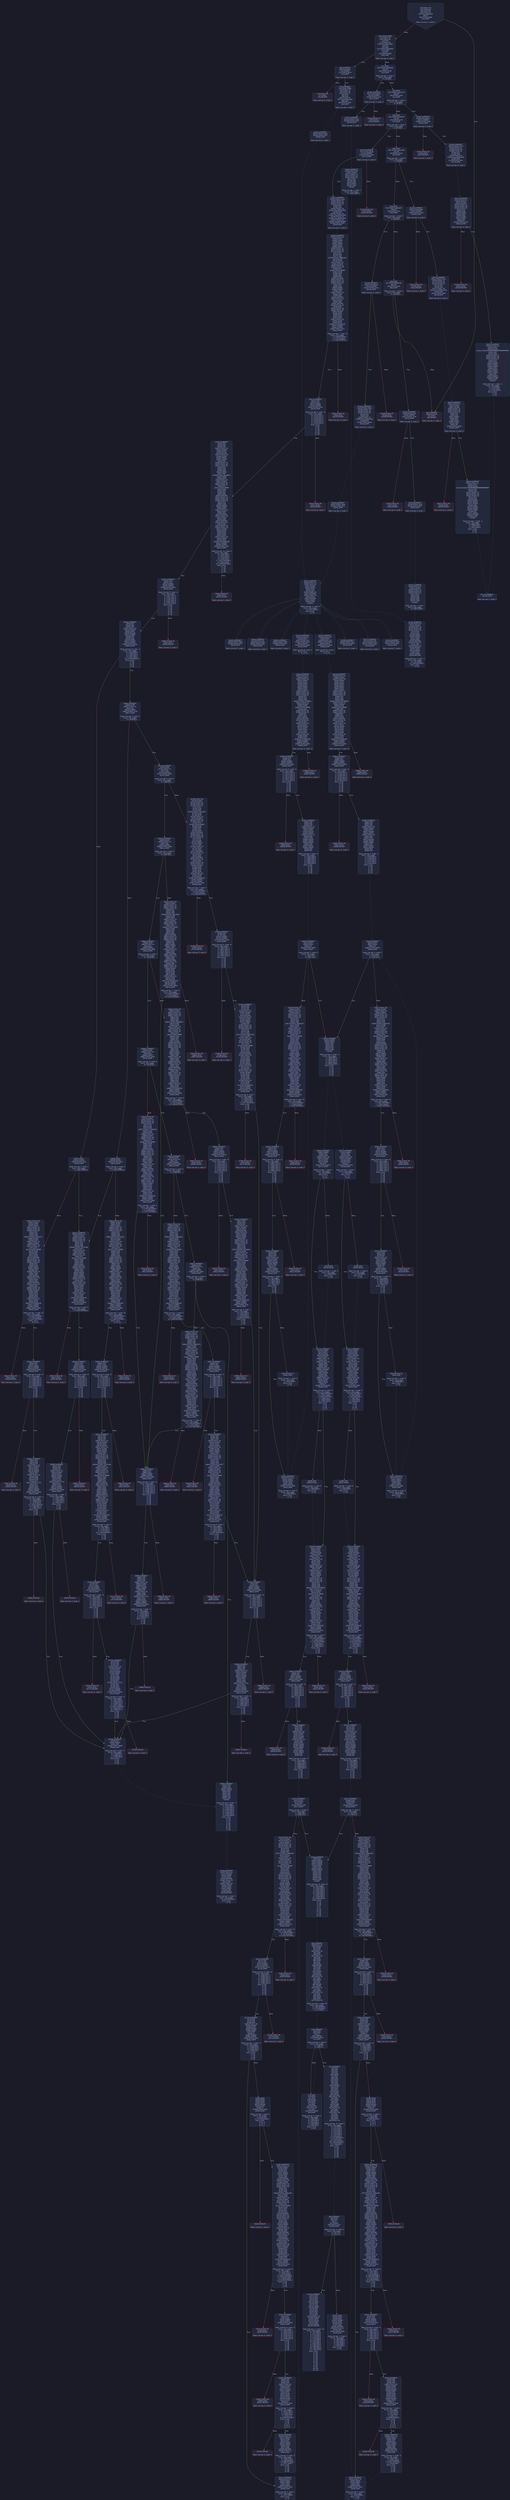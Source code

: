 digraph G {
    node [shape=box, style="filled, rounded", color="#565f89", fontcolor="#c0caf5", fontname="Helvetica", fillcolor="#24283b"];
    edge [color="#414868", fontcolor="#c0caf5", fontname="Helvetica"];
    bgcolor="#1a1b26";
    0 [ label = "[00] PUSH1 60
[02] PUSH1 40
[04] MSTORE
[05] PUSH1 04
[07] CALLDATASIZE
[08] LT
[09] PUSH2 0069
[0c] JUMPI

Stack size req: 0, sizeΔ: 0
" shape = invhouse]
    1 [ label = "[0d] PUSH4 ffffffff
[12] PUSH1 e0
[14] PUSH1 02
[16] EXP
[17] PUSH1 00
[19] CALLDATALOAD
[1a] DIV
[1b] AND
[1c] PUSH4 584ed064
[21] DUP2
[22] EQ
[23] PUSH2 006e
[26] JUMPI

Stack size req: 0, sizeΔ: 1
"]
    2 [ label = "[27] DUP1
[28] PUSH4 58a4903f
[2d] EQ
[2e] PUSH2 0126
[31] JUMPI

Stack size req: 1, sizeΔ: 0
Entry->Op usage:
	0->45:EQ:1
"]
    3 [ label = "[32] DUP1
[33] PUSH4 6cdb1b75
[38] EQ
[39] PUSH2 0155
[3c] JUMPI

Stack size req: 1, sizeΔ: 0
Entry->Op usage:
	0->56:EQ:1
"]
    4 [ label = "[3d] DUP1
[3e] PUSH4 832e02ef
[43] EQ
[44] PUSH2 0176
[47] JUMPI

Stack size req: 1, sizeΔ: 0
Entry->Op usage:
	0->67:EQ:1
"]
    5 [ label = "[48] DUP1
[49] PUSH4 83a12de9
[4e] EQ
[4f] PUSH2 01b0
[52] JUMPI

Stack size req: 1, sizeΔ: 0
Entry->Op usage:
	0->78:EQ:1
"]
    6 [ label = "[53] DUP1
[54] PUSH4 9e58ad97
[59] EQ
[5a] PUSH2 01cf
[5d] JUMPI

Stack size req: 1, sizeΔ: 0
Entry->Op usage:
	0->89:EQ:1
"]
    7 [ label = "[5e] DUP1
[5f] PUSH4 f8895cc8
[64] EQ
[65] PUSH2 01ee
[68] JUMPI

Stack size req: 1, sizeΔ: 0
Entry->Op usage:
	0->100:EQ:1
"]
    8 [ label = "[69] JUMPDEST
[6a] PUSH1 00
[6c] DUP1
[6d] REVERT

Stack size req: 0, sizeΔ: 0
" color = "red"]
    9 [ label = "[6e] JUMPDEST
[6f] CALLVALUE
[70] ISZERO
[71] PUSH2 0079
[74] JUMPI

Stack size req: 0, sizeΔ: 0
"]
    10 [ label = "[75] PUSH1 00
[77] DUP1
[78] REVERT

Stack size req: 0, sizeΔ: 0
" color = "red"]
    11 [ label = "[79] JUMPDEST
[7a] PUSH2 008d
[7d] PUSH1 01
[7f] PUSH1 a0
[81] PUSH1 02
[83] EXP
[84] SUB
[85] PUSH1 04
[87] CALLDATALOAD
[88] AND
[89] PUSH2 0201
[8c] JUMP

Stack size req: 0, sizeΔ: 2
"]
    12 [ label = "[8d] JUMPDEST
[8e] PUSH1 40
[90] MLOAD
[91] DUP1
[92] DUP1
[93] PUSH1 20
[95] ADD
[96] DUP1
[97] PUSH1 20
[99] ADD
[9a] DUP4
[9b] DUP2
[9c] SUB
[9d] DUP4
[9e] MSTORE
[9f] DUP6
[a0] DUP2
[a1] DUP2
[a2] MLOAD
[a3] DUP2
[a4] MSTORE
[a5] PUSH1 20
[a7] ADD
[a8] SWAP2
[a9] POP
[aa] DUP1
[ab] MLOAD
[ac] SWAP1
[ad] PUSH1 20
[af] ADD
[b0] SWAP1
[b1] PUSH1 20
[b3] MUL
[b4] DUP1
[b5] DUP4
[b6] DUP4
[b7] PUSH1 00

Stack size req: 2, sizeΔ: 10
Entry->Op usage:
	1->162:MLOAD:0
	1->171:MLOAD:0
	1->175:ADD:1
"]
    13 [ label = "[b9] JUMPDEST
[ba] DUP4
[bb] DUP2
[bc] LT
[bd] ISZERO
[be] PUSH2 00d1
[c1] JUMPI

Stack size req: 4, sizeΔ: 0
Entry->Op usage:
	0->188:LT:0
	3->188:LT:1
"]
    14 [ label = "[c2] DUP1
[c3] DUP3
[c4] ADD
[c5] MLOAD
[c6] DUP4
[c7] DUP3
[c8] ADD
[c9] MSTORE
[ca] PUSH1 20
[cc] ADD
[cd] PUSH2 00b9
[d0] JUMP

Stack size req: 3, sizeΔ: 0
Entry->Op usage:
	0->196:ADD:1
	0->200:ADD:0
	0->204:ADD:1
	1->196:ADD:0
	2->200:ADD:1
Entry->Exit:
	0->😵
"]
    15 [ label = "[d1] JUMPDEST
[d2] POP
[d3] POP
[d4] POP
[d5] POP
[d6] SWAP1
[d7] POP
[d8] ADD
[d9] DUP4
[da] DUP2
[db] SUB
[dc] DUP3
[dd] MSTORE
[de] DUP5
[df] DUP2
[e0] DUP2
[e1] MLOAD
[e2] DUP2
[e3] MSTORE
[e4] PUSH1 20
[e6] ADD
[e7] SWAP2
[e8] POP
[e9] DUP1
[ea] MLOAD
[eb] SWAP1
[ec] PUSH1 20
[ee] ADD
[ef] SWAP1
[f0] PUSH1 20
[f2] MUL
[f3] DUP1
[f4] DUP4
[f5] DUP4
[f6] PUSH1 00

Stack size req: 11, sizeΔ: 0
Entry->Op usage:
	0->210:POP:0
	1->211:POP:0
	2->212:POP:0
	3->213:POP:0
	4->216:ADD:0
	5->215:POP:0
	6->216:ADD:1
	7->221:MSTORE:0
	9->219:SUB:1
	10->225:MLOAD:0
	10->234:MLOAD:0
	10->238:ADD:1
Entry->Exit:
	0->😵
	1->😵
	2->😵
	3->😵
	4->😵
	5->😵
	6->😵
"]
    16 [ label = "[f8] JUMPDEST
[f9] DUP4
[fa] DUP2
[fb] LT
[fc] ISZERO
[fd] PUSH2 0110
[0100] JUMPI

Stack size req: 4, sizeΔ: 0
Entry->Op usage:
	0->251:LT:0
	3->251:LT:1
"]
    17 [ label = "[0101] DUP1
[0102] DUP3
[0103] ADD
[0104] MLOAD
[0105] DUP4
[0106] DUP3
[0107] ADD
[0108] MSTORE
[0109] PUSH1 20
[010b] ADD
[010c] PUSH2 00f8
[010f] JUMP

Stack size req: 3, sizeΔ: 0
Entry->Op usage:
	0->259:ADD:1
	0->263:ADD:0
	0->267:ADD:1
	1->259:ADD:0
	2->263:ADD:1
Entry->Exit:
	0->😵
"]
    18 [ label = "[0110] JUMPDEST
[0111] POP
[0112] POP
[0113] POP
[0114] POP
[0115] SWAP1
[0116] POP
[0117] ADD
[0118] SWAP5
[0119] POP
[011a] POP
[011b] POP
[011c] POP
[011d] POP
[011e] PUSH1 40
[0120] MLOAD
[0121] DUP1
[0122] SWAP2
[0123] SUB
[0124] SWAP1
[0125] RETURN

Stack size req: 12, sizeΔ: -12
Entry->Op usage:
	0->273:POP:0
	1->274:POP:0
	2->275:POP:0
	3->276:POP:0
	4->279:ADD:0
	5->278:POP:0
	6->279:ADD:1
	7->282:POP:0
	8->283:POP:0
	9->284:POP:0
	10->285:POP:0
	11->281:POP:0
Entry->Exit:
	0->😵
	1->😵
	2->😵
	3->😵
	4->😵
	5->😵
	6->😵
	7->😵
	8->😵
	9->😵
	10->😵
	11->😵
" color = "darkblue"]
    19 [ label = "[0126] JUMPDEST
[0127] CALLVALUE
[0128] ISZERO
[0129] PUSH2 0131
[012c] JUMPI

Stack size req: 0, sizeΔ: 0
"]
    20 [ label = "[012d] PUSH1 00
[012f] DUP1
[0130] REVERT

Stack size req: 0, sizeΔ: 0
" color = "red"]
    21 [ label = "[0131] JUMPDEST
[0132] PUSH2 0139
[0135] PUSH2 040d
[0138] JUMP

Stack size req: 0, sizeΔ: 1
"]
    22 [ label = "[0139] JUMPDEST
[013a] PUSH1 40
[013c] MLOAD
[013d] PUSH1 01
[013f] PUSH1 a0
[0141] PUSH1 02
[0143] EXP
[0144] SUB
[0145] SWAP1
[0146] SWAP2
[0147] AND
[0148] DUP2
[0149] MSTORE
[014a] PUSH1 20
[014c] ADD
[014d] PUSH1 40
[014f] MLOAD
[0150] DUP1
[0151] SWAP2
[0152] SUB
[0153] SWAP1
[0154] RETURN

Stack size req: 1, sizeΔ: -1
Entry->Op usage:
	0->327:AND:0
	0->329:MSTORE:1
Entry->Exit:
	0->😵
" color = "darkblue"]
    23 [ label = "[0155] JUMPDEST
[0156] CALLVALUE
[0157] ISZERO
[0158] PUSH2 0160
[015b] JUMPI

Stack size req: 0, sizeΔ: 0
"]
    24 [ label = "[015c] PUSH1 00
[015e] DUP1
[015f] REVERT

Stack size req: 0, sizeΔ: 0
" color = "red"]
    25 [ label = "[0160] JUMPDEST
[0161] PUSH2 0174
[0164] PUSH1 01
[0166] PUSH1 a0
[0168] PUSH1 02
[016a] EXP
[016b] SUB
[016c] PUSH1 04
[016e] CALLDATALOAD
[016f] AND
[0170] PUSH2 041c
[0173] JUMP

Stack size req: 0, sizeΔ: 2
"]
    26 [ label = "[0174] JUMPDEST
[0175] STOP

Stack size req: 0, sizeΔ: 0
" color = "darkblue"]
    27 [ label = "[0176] JUMPDEST
[0177] CALLVALUE
[0178] ISZERO
[0179] PUSH2 0181
[017c] JUMPI

Stack size req: 0, sizeΔ: 0
"]
    28 [ label = "[017d] PUSH1 00
[017f] DUP1
[0180] REVERT

Stack size req: 0, sizeΔ: 0
" color = "red"]
    29 [ label = "[0181] JUMPDEST
[0182] PUSH2 019e
[0185] PUSH1 01
[0187] PUSH1 a0
[0189] PUSH1 02
[018b] EXP
[018c] SUB
[018d] PUSH1 04
[018f] CALLDATALOAD
[0190] AND
[0191] PUSH1 24
[0193] CALLDATALOAD
[0194] PUSH1 44
[0196] CALLDATALOAD
[0197] PUSH1 64
[0199] CALLDATALOAD
[019a] PUSH2 0466
[019d] JUMP

Stack size req: 0, sizeΔ: 5
"]
    30 [ label = "[019e] JUMPDEST
[019f] PUSH1 40
[01a1] MLOAD
[01a2] SWAP1
[01a3] DUP2
[01a4] MSTORE
[01a5] PUSH1 20
[01a7] ADD
[01a8] PUSH1 40
[01aa] MLOAD
[01ab] DUP1
[01ac] SWAP2
[01ad] SUB
[01ae] SWAP1
[01af] RETURN

Stack size req: 1, sizeΔ: -1
Entry->Op usage:
	0->420:MSTORE:1
Entry->Exit:
	0->😵
" color = "darkblue"]
    31 [ label = "[01b0] JUMPDEST
[01b1] CALLVALUE
[01b2] ISZERO
[01b3] PUSH2 01bb
[01b6] JUMPI

Stack size req: 0, sizeΔ: 0
"]
    32 [ label = "[01b7] PUSH1 00
[01b9] DUP1
[01ba] REVERT

Stack size req: 0, sizeΔ: 0
" color = "red"]
    33 [ label = "[01bb] JUMPDEST
[01bc] PUSH2 0174
[01bf] PUSH1 01
[01c1] PUSH1 a0
[01c3] PUSH1 02
[01c5] EXP
[01c6] SUB
[01c7] PUSH1 04
[01c9] CALLDATALOAD
[01ca] AND
[01cb] PUSH2 0af0
[01ce] JUMP

Stack size req: 0, sizeΔ: 2
"]
    34 [ label = "[01cf] JUMPDEST
[01d0] CALLVALUE
[01d1] ISZERO
[01d2] PUSH2 01da
[01d5] JUMPI

Stack size req: 0, sizeΔ: 0
"]
    35 [ label = "[01d6] PUSH1 00
[01d8] DUP1
[01d9] REVERT

Stack size req: 0, sizeΔ: 0
" color = "red"]
    36 [ label = "[01da] JUMPDEST
[01db] PUSH2 008d
[01de] PUSH1 01
[01e0] PUSH1 a0
[01e2] PUSH1 02
[01e4] EXP
[01e5] SUB
[01e6] PUSH1 04
[01e8] CALLDATALOAD
[01e9] AND
[01ea] PUSH2 0b3a
[01ed] JUMP

Stack size req: 0, sizeΔ: 2
"]
    37 [ label = "[01ee] JUMPDEST
[01ef] CALLVALUE
[01f0] ISZERO
[01f1] PUSH2 01f9
[01f4] JUMPI

Stack size req: 0, sizeΔ: 0
"]
    38 [ label = "[01f5] PUSH1 00
[01f7] DUP1
[01f8] REVERT

Stack size req: 0, sizeΔ: 0
" color = "red"]
    39 [ label = "[01f9] JUMPDEST
[01fa] PUSH2 0139
[01fd] PUSH2 0d37
[0200] JUMP

Stack size req: 0, sizeΔ: 1
"]
    40 [ label = "[0201] JUMPDEST
[0202] PUSH2 0209
[0205] PUSH2 0f3c
[0208] JUMP

Stack size req: 0, sizeΔ: 1
"]
    41 [ label = "[0209] JUMPDEST
[020a] PUSH2 0211
[020d] PUSH2 0f3c
[0210] JUMP

Stack size req: 0, sizeΔ: 1
"]
    42 [ label = "[0211] JUMPDEST
[0212] PUSH1 00
[0214] PUSH2 021b
[0217] PUSH2 0f3c
[021a] JUMP

Stack size req: 0, sizeΔ: 2
"]
    43 [ label = "[021b] JUMPDEST
[021c] PUSH2 0223
[021f] PUSH2 0f3c
[0222] JUMP

Stack size req: 0, sizeΔ: 1
"]
    44 [ label = "[0223] JUMPDEST
[0224] PUSH1 00
[0226] DUP1
[0227] PUSH1 00
[0229] PUSH2 0231
[022c] DUP10
[022d] PUSH2 0d46
[0230] JUMP

Stack size req: 6, sizeΔ: 5
Entry->Exit:
	5->0, 10
"]
    45 [ label = "[0231] JUMPDEST
[0232] SWAP6
[0233] POP
[0234] DUP6
[0235] PUSH1 40
[0237] MLOAD
[0238] DUP1
[0239] MSIZE
[023a] LT
[023b] PUSH2 0241
[023e] JUMPI

Stack size req: 7, sizeΔ: 1
Entry->Op usage:
	6->563:POP:0
Entry->Exit:
	0->1, 7
	6->😵
"]
    46 [ label = "[023f] POP
[0240] MSIZE

Stack size req: 1, sizeΔ: 0
Entry->Op usage:
	0->575:POP:0
Entry->Exit:
	0->😵
"]
    47 [ label = "[0241] JUMPDEST
[0242] SWAP1
[0243] DUP1
[0244] DUP3
[0245] MSTORE
[0246] DUP1
[0247] PUSH1 20
[0249] MUL
[024a] PUSH1 20
[024c] ADD
[024d] DUP3
[024e] ADD
[024f] PUSH1 40
[0251] MSTORE
[0252] POP
[0253] SWAP5
[0254] POP
[0255] DUP6
[0256] PUSH1 40
[0258] MLOAD
[0259] DUP1
[025a] MSIZE
[025b] LT
[025c] PUSH2 0262
[025f] JUMPI

Stack size req: 8, sizeΔ: 0
Entry->Op usage:
	0->581:MSTORE:0
	0->590:ADD:0
	1->581:MSTORE:1
	1->585:MUL:1
	1->594:POP:0
	6->596:POP:0
Entry->Exit:
	0->6
	1->😵
	6->😵
	7->1, 7
"]
    48 [ label = "[0260] POP
[0261] MSIZE

Stack size req: 1, sizeΔ: 0
Entry->Op usage:
	0->608:POP:0
Entry->Exit:
	0->😵
"]
    49 [ label = "[0262] JUMPDEST
[0263] SWAP1
[0264] DUP1
[0265] DUP3
[0266] MSTORE
[0267] DUP1
[0268] PUSH1 20
[026a] MUL
[026b] PUSH1 20
[026d] ADD
[026e] DUP3
[026f] ADD
[0270] PUSH1 40
[0272] MSTORE
[0273] POP
[0274] PUSH1 01
[0276] SLOAD
[0277] SWAP1
[0278] SWAP5
[0279] POP
[027a] PUSH1 01
[027c] PUSH1 a0
[027e] PUSH1 02
[0280] EXP
[0281] SUB
[0282] AND
[0283] PUSH4 cf0f864e
[0288] PUSH1 40
[028a] MLOAD
[028b] DUP2
[028c] PUSH4 ffffffff
[0291] AND
[0292] PUSH1 e0
[0294] PUSH1 02
[0296] EXP
[0297] MUL
[0298] DUP2
[0299] MSTORE
[029a] PUSH1 04
[029c] ADD
[029d] PUSH1 40
[029f] DUP1
[02a0] MLOAD
[02a1] DUP1
[02a2] DUP4
[02a3] SUB
[02a4] DUP2
[02a5] PUSH1 00
[02a7] DUP8
[02a8] DUP1
[02a9] EXTCODESIZE
[02aa] ISZERO
[02ab] ISZERO
[02ac] PUSH2 02b4
[02af] JUMPI

Stack size req: 6, sizeΔ: 7
Entry->Op usage:
	0->614:MSTORE:0
	0->623:ADD:0
	1->614:MSTORE:1
	1->618:MUL:1
	1->627:POP:0
	5->633:POP:0
Entry->Exit:
	0->12
	1->😵
	5->😵
"]
    50 [ label = "[02b0] PUSH1 00
[02b2] DUP1
[02b3] REVERT

Stack size req: 0, sizeΔ: 0
" color = "red"]
    51 [ label = "[02b4] JUMPDEST
[02b5] GAS
[02b6] CALL
[02b7] ISZERO
[02b8] ISZERO
[02b9] PUSH2 02c1
[02bc] JUMPI

Stack size req: 6, sizeΔ: -6
Entry->Op usage:
	0->694:CALL:1
	1->694:CALL:2
	2->694:CALL:3
	3->694:CALL:4
	4->694:CALL:5
	5->694:CALL:6
Entry->Exit:
	0->😵
	1->😵
	2->😵
	3->😵
	4->😵
	5->😵
"]
    52 [ label = "[02bd] PUSH1 00
[02bf] DUP1
[02c0] REVERT

Stack size req: 0, sizeΔ: 0
" color = "red"]
    53 [ label = "[02c1] JUMPDEST
[02c2] POP
[02c3] POP
[02c4] POP
[02c5] PUSH1 40
[02c7] MLOAD
[02c8] DUP1
[02c9] MLOAD
[02ca] SWAP1
[02cb] PUSH1 20
[02cd] ADD
[02ce] DUP1
[02cf] MLOAD
[02d0] SWAP2
[02d1] SWAP5
[02d2] POP
[02d3] SWAP1
[02d4] SWAP3
[02d5] POP
[02d6] POP

Stack size req: 6, sizeΔ: -3
Entry->Op usage:
	0->706:POP:0
	1->707:POP:0
	2->708:POP:0
	4->725:POP:0
	5->722:POP:0
Entry->Exit:
	0->😵
	1->😵
	2->😵
	4->😵
	5->😵
"]
    54 [ label = "[02d7] JUMPDEST
[02d8] DUP2
[02d9] DUP4
[02da] GT
[02db] PUSH2 03fe
[02de] JUMPI

Stack size req: 3, sizeΔ: 0
Entry->Op usage:
	1->730:GT:1
	2->730:GT:0
"]
    55 [ label = "[02df] PUSH1 00
[02e1] SLOAD
[02e2] PUSH1 01
[02e4] SWAP1
[02e5] PUSH1 01
[02e7] PUSH1 a0
[02e9] PUSH1 02
[02eb] EXP
[02ec] SUB
[02ed] AND
[02ee] PUSH4 196ecd25
[02f3] DUP12
[02f4] DUP7
[02f5] PUSH1 40
[02f7] MLOAD
[02f8] PUSH1 e0
[02fa] PUSH1 02
[02fc] EXP
[02fd] PUSH4 ffffffff
[0302] DUP6
[0303] AND
[0304] MUL
[0305] DUP2
[0306] MSTORE
[0307] PUSH1 01
[0309] PUSH1 a0
[030b] PUSH1 02
[030d] EXP
[030e] SUB
[030f] SWAP1
[0310] SWAP3
[0311] AND
[0312] PUSH1 04
[0314] DUP4
[0315] ADD
[0316] MSTORE
[0317] PUSH1 24
[0319] DUP3
[031a] ADD
[031b] MSTORE
[031c] PUSH1 44
[031e] ADD
[031f] PUSH1 20
[0321] PUSH1 40
[0323] MLOAD
[0324] DUP1
[0325] DUP4
[0326] SUB
[0327] DUP2
[0328] PUSH1 00
[032a] DUP8
[032b] DUP1
[032c] EXTCODESIZE
[032d] ISZERO
[032e] ISZERO
[032f] PUSH2 0337
[0332] JUMPI

Stack size req: 9, sizeΔ: 10
Entry->Op usage:
	2->795:MSTORE:1
	8->785:AND:0
	8->790:MSTORE:1
"]
    56 [ label = "[0333] PUSH1 00
[0335] DUP1
[0336] REVERT

Stack size req: 0, sizeΔ: 0
" color = "red"]
    57 [ label = "[0337] JUMPDEST
[0338] GAS
[0339] CALL
[033a] ISZERO
[033b] ISZERO
[033c] PUSH2 0344
[033f] JUMPI

Stack size req: 6, sizeΔ: -6
Entry->Op usage:
	0->825:CALL:1
	1->825:CALL:2
	2->825:CALL:3
	3->825:CALL:4
	4->825:CALL:5
	5->825:CALL:6
Entry->Exit:
	0->😵
	1->😵
	2->😵
	3->😵
	4->😵
	5->😵
"]
    58 [ label = "[0340] PUSH1 00
[0342] DUP1
[0343] REVERT

Stack size req: 0, sizeΔ: 0
" color = "red"]
    59 [ label = "[0344] JUMPDEST
[0345] POP
[0346] POP
[0347] POP
[0348] PUSH1 40
[034a] MLOAD
[034b] DUP1
[034c] MLOAD
[034d] SWAP1
[034e] POP
[034f] LT
[0350] ISZERO
[0351] ISZERO
[0352] PUSH2 03f3
[0355] JUMPI

Stack size req: 4, sizeΔ: -4
Entry->Op usage:
	0->837:POP:0
	1->838:POP:0
	2->839:POP:0
	3->847:LT:1
Entry->Exit:
	0->😵
	1->😵
	2->😵
	3->😵
"]
    60 [ label = "[0356] DUP3
[0357] DUP6
[0358] DUP3
[0359] DUP2
[035a] MLOAD
[035b] DUP2
[035c] LT
[035d] PUSH2 0362
[0360] JUMPI

Stack size req: 5, sizeΔ: 3
Entry->Op usage:
	0->860:LT:0
	4->858:MLOAD:0
Entry->Exit:
	0->0, 3
	2->2, 5
	4->1, 7
"]
    61 [ label = "[0361] INVALID

Stack size req: 0, sizeΔ: 0
" color = "red"]
    62 [ label = "[0362] JUMPDEST
[0363] PUSH1 20
[0365] SWAP1
[0366] DUP2
[0367] MUL
[0368] SWAP1
[0369] SWAP2
[036a] ADD
[036b] ADD
[036c] MSTORE
[036d] PUSH1 00
[036f] SLOAD
[0370] PUSH1 01
[0372] PUSH1 a0
[0374] PUSH1 02
[0376] EXP
[0377] SUB
[0378] AND
[0379] PUSH4 196ecd25
[037e] DUP11
[037f] DUP6
[0380] PUSH1 40
[0382] MLOAD
[0383] PUSH1 e0
[0385] PUSH1 02
[0387] EXP
[0388] PUSH4 ffffffff
[038d] DUP6
[038e] AND
[038f] MUL
[0390] DUP2
[0391] MSTORE
[0392] PUSH1 01
[0394] PUSH1 a0
[0396] PUSH1 02
[0398] EXP
[0399] SUB
[039a] SWAP1
[039b] SWAP3
[039c] AND
[039d] PUSH1 04
[039f] DUP4
[03a0] ADD
[03a1] MSTORE
[03a2] PUSH1 24
[03a4] DUP3
[03a5] ADD
[03a6] MSTORE
[03a7] PUSH1 44
[03a9] ADD
[03aa] PUSH1 20
[03ac] PUSH1 40
[03ae] MLOAD
[03af] DUP1
[03b0] DUP4
[03b1] SUB
[03b2] DUP2
[03b3] PUSH1 00
[03b5] DUP8
[03b6] DUP1
[03b7] EXTCODESIZE
[03b8] ISZERO
[03b9] ISZERO
[03ba] PUSH2 03c2
[03bd] JUMPI

Stack size req: 12, sizeΔ: 6
Entry->Op usage:
	0->871:MUL:1
	1->874:ADD:0
	2->876:MSTORE:1
	5->934:MSTORE:1
	11->924:AND:0
	11->929:MSTORE:1
Entry->Exit:
	0->😵
	1->😵
	2->😵
"]
    63 [ label = "[03be] PUSH1 00
[03c0] DUP1
[03c1] REVERT

Stack size req: 0, sizeΔ: 0
" color = "red"]
    64 [ label = "[03c2] JUMPDEST
[03c3] GAS
[03c4] CALL
[03c5] ISZERO
[03c6] ISZERO
[03c7] PUSH2 03cf
[03ca] JUMPI

Stack size req: 6, sizeΔ: -6
Entry->Op usage:
	0->964:CALL:1
	1->964:CALL:2
	2->964:CALL:3
	3->964:CALL:4
	4->964:CALL:5
	5->964:CALL:6
Entry->Exit:
	0->😵
	1->😵
	2->😵
	3->😵
	4->😵
	5->😵
"]
    65 [ label = "[03cb] PUSH1 00
[03cd] DUP1
[03ce] REVERT

Stack size req: 0, sizeΔ: 0
" color = "red"]
    66 [ label = "[03cf] JUMPDEST
[03d0] POP
[03d1] POP
[03d2] POP
[03d3] PUSH1 40
[03d5] MLOAD
[03d6] DUP1
[03d7] MLOAD
[03d8] SWAP1
[03d9] POP
[03da] DUP5
[03db] DUP3
[03dc] DUP2
[03dd] MLOAD
[03de] DUP2
[03df] LT
[03e0] PUSH2 03e5
[03e3] JUMPI

Stack size req: 7, sizeΔ: 0
Entry->Op usage:
	0->976:POP:0
	1->977:POP:0
	2->978:POP:0
	3->991:LT:0
	6->989:MLOAD:0
Entry->Exit:
	0->😵
	1->😵
	2->😵
	3->0, 3
	6->1, 6
"]
    67 [ label = "[03e4] INVALID

Stack size req: 0, sizeΔ: 0
" color = "red"]
    68 [ label = "[03e5] JUMPDEST
[03e6] PUSH1 20
[03e8] SWAP1
[03e9] DUP2
[03ea] MUL
[03eb] SWAP1
[03ec] SWAP2
[03ed] ADD
[03ee] ADD
[03ef] MSTORE
[03f0] PUSH1 01
[03f2] ADD

Stack size req: 4, sizeΔ: -3
Entry->Op usage:
	0->1002:MUL:1
	1->1005:ADD:0
	2->1007:MSTORE:1
	3->1010:ADD:1
Entry->Exit:
	0->😵
	1->😵
	2->😵
	3->😵
"]
    69 [ label = "[03f3] JUMPDEST
[03f4] PUSH1 01
[03f6] SWAP1
[03f7] SWAP3
[03f8] ADD
[03f9] SWAP2
[03fa] PUSH2 02d7
[03fd] JUMP

Stack size req: 3, sizeΔ: 0
Entry->Op usage:
	2->1016:ADD:0
Entry->Exit:
	2->😵
"]
    70 [ label = "[03fe] JUMPDEST
[03ff] POP
[0400] SWAP3
[0401] SWAP8
[0402] SWAP2
[0403] SWAP7
[0404] POP
[0405] SWAP1
[0406] SWAP5
[0407] POP
[0408] POP
[0409] POP
[040a] POP
[040b] POP
[040c] JUMP
Indirect!

Stack size req: 10, sizeΔ: -8
Entry->Op usage:
	0->1023:POP:0
	1->1033:POP:0
	2->1032:POP:0
	5->1034:POP:0
	6->1035:POP:0
	7->1031:POP:0
	8->1028:POP:0
	9->1036:JUMP:0
Entry->Exit:
	0->😵
	1->😵
	2->😵
	3->0
	4->1
	5->😵
	6->😵
	7->😵
	8->😵
	9->😵
" color = "teal"]
    71 [ label = "[040d] JUMPDEST
[040e] PUSH1 00
[0410] SLOAD
[0411] PUSH1 01
[0413] PUSH1 a0
[0415] PUSH1 02
[0417] EXP
[0418] SUB
[0419] AND
[041a] DUP2
[041b] JUMP
Indirect!

Stack size req: 1, sizeΔ: 1
Entry->Op usage:
	0->1051:JUMP:0
" color = "teal"]
    72 [ label = "[041c] JUMPDEST
[041d] PUSH1 02
[041f] SLOAD
[0420] CALLER
[0421] PUSH1 01
[0423] PUSH1 a0
[0425] PUSH1 02
[0427] EXP
[0428] SUB
[0429] SWAP1
[042a] DUP2
[042b] AND
[042c] SWAP2
[042d] AND
[042e] EQ
[042f] PUSH2 0437
[0432] JUMPI

Stack size req: 0, sizeΔ: 0
"]
    73 [ label = "[0433] PUSH1 00
[0435] DUP1
[0436] REVERT

Stack size req: 0, sizeΔ: 0
" color = "red"]
    74 [ label = "[0437] JUMPDEST
[0438] PUSH1 00
[043a] DUP1
[043b] SLOAD
[043c] PUSH20 ffffffffffffffffffffffffffffffffffffffff
[0451] NOT
[0452] AND
[0453] PUSH1 01
[0455] PUSH1 a0
[0457] PUSH1 02
[0459] EXP
[045a] SUB
[045b] SWAP3
[045c] SWAP1
[045d] SWAP3
[045e] AND
[045f] SWAP2
[0460] SWAP1
[0461] SWAP2
[0462] OR
[0463] SWAP1
[0464] SSTORE
[0465] JUMP
Indirect!

Stack size req: 2, sizeΔ: -2
Entry->Op usage:
	0->1118:AND:1
	0->1122:OR:0
	1->1125:JUMP:0
Entry->Exit:
	0->😵
	1->😵
" color = "teal"]
    75 [ label = "[0466] JUMPDEST
[0467] PUSH1 00
[0469] DUP1
[046a] SLOAD
[046b] DUP2
[046c] SWAP1
[046d] DUP2
[046e] SWAP1
[046f] PUSH1 01
[0471] PUSH1 a0
[0473] PUSH1 02
[0475] EXP
[0476] SUB
[0477] AND
[0478] PUSH4 196ecd25
[047d] DUP9
[047e] DUP8
[047f] PUSH1 40
[0481] MLOAD
[0482] PUSH1 e0
[0484] PUSH1 02
[0486] EXP
[0487] PUSH4 ffffffff
[048c] DUP6
[048d] AND
[048e] MUL
[048f] DUP2
[0490] MSTORE
[0491] PUSH1 01
[0493] PUSH1 a0
[0495] PUSH1 02
[0497] EXP
[0498] SUB
[0499] SWAP1
[049a] SWAP3
[049b] AND
[049c] PUSH1 04
[049e] DUP4
[049f] ADD
[04a0] MSTORE
[04a1] PUSH1 24
[04a3] DUP3
[04a4] ADD
[04a5] MSTORE
[04a6] PUSH1 44
[04a8] ADD
[04a9] PUSH1 20
[04ab] PUSH1 40
[04ad] MLOAD
[04ae] DUP1
[04af] DUP4
[04b0] SUB
[04b1] DUP2
[04b2] PUSH1 00
[04b4] DUP8
[04b5] DUP1
[04b6] EXTCODESIZE
[04b7] ISZERO
[04b8] ISZERO
[04b9] PUSH2 04c1
[04bc] JUMPI

Stack size req: 4, sizeΔ: 12
Entry->Op usage:
	1->1189:MSTORE:1
	3->1179:AND:0
	3->1184:MSTORE:1
"]
    76 [ label = "[04bd] PUSH1 00
[04bf] DUP1
[04c0] REVERT

Stack size req: 0, sizeΔ: 0
" color = "red"]
    77 [ label = "[04c1] JUMPDEST
[04c2] GAS
[04c3] CALL
[04c4] ISZERO
[04c5] ISZERO
[04c6] PUSH2 04ce
[04c9] JUMPI

Stack size req: 6, sizeΔ: -6
Entry->Op usage:
	0->1219:CALL:1
	1->1219:CALL:2
	2->1219:CALL:3
	3->1219:CALL:4
	4->1219:CALL:5
	5->1219:CALL:6
Entry->Exit:
	0->😵
	1->😵
	2->😵
	3->😵
	4->😵
	5->😵
"]
    78 [ label = "[04ca] PUSH1 00
[04cc] DUP1
[04cd] REVERT

Stack size req: 0, sizeΔ: 0
" color = "red"]
    79 [ label = "[04ce] JUMPDEST
[04cf] POP
[04d0] POP
[04d1] POP
[04d2] PUSH1 40
[04d4] MLOAD
[04d5] DUP1
[04d6] MLOAD
[04d7] PUSH1 00
[04d9] SLOAD
[04da] SWAP1
[04db] SWAP4
[04dc] POP
[04dd] PUSH1 01
[04df] PUSH1 a0
[04e1] PUSH1 02
[04e3] EXP
[04e4] SUB
[04e5] AND
[04e6] SWAP1
[04e7] POP
[04e8] PUSH4 e3ca940c
[04ed] DUP9
[04ee] DUP8
[04ef] PUSH1 40
[04f1] MLOAD
[04f2] PUSH1 e0
[04f4] PUSH1 02
[04f6] EXP
[04f7] PUSH4 ffffffff
[04fc] DUP6
[04fd] AND
[04fe] MUL
[04ff] DUP2
[0500] MSTORE
[0501] PUSH1 01
[0503] PUSH1 a0
[0505] PUSH1 02
[0507] EXP
[0508] SUB
[0509] SWAP1
[050a] SWAP3
[050b] AND
[050c] PUSH1 04
[050e] DUP4
[050f] ADD
[0510] MSTORE
[0511] PUSH1 24
[0513] DUP3
[0514] ADD
[0515] MSTORE
[0516] PUSH1 44
[0518] ADD
[0519] PUSH1 20
[051b] PUSH1 40
[051d] MLOAD
[051e] DUP1
[051f] DUP4
[0520] SUB
[0521] DUP2
[0522] PUSH1 00
[0524] DUP8
[0525] DUP1
[0526] EXTCODESIZE
[0527] ISZERO
[0528] ISZERO
[0529] PUSH2 0531
[052c] JUMPI

Stack size req: 10, sizeΔ: 6
Entry->Op usage:
	0->1231:POP:0
	1->1232:POP:0
	2->1233:POP:0
	4->1244:POP:0
	7->1301:MSTORE:1
	9->1291:AND:0
	9->1296:MSTORE:1
Entry->Exit:
	0->😵
	1->😵
	2->😵
	4->😵
"]
    80 [ label = "[052d] PUSH1 00
[052f] DUP1
[0530] REVERT

Stack size req: 0, sizeΔ: 0
" color = "red"]
    81 [ label = "[0531] JUMPDEST
[0532] GAS
[0533] CALL
[0534] ISZERO
[0535] ISZERO
[0536] PUSH2 053e
[0539] JUMPI

Stack size req: 6, sizeΔ: -6
Entry->Op usage:
	0->1331:CALL:1
	1->1331:CALL:2
	2->1331:CALL:3
	3->1331:CALL:4
	4->1331:CALL:5
	5->1331:CALL:6
Entry->Exit:
	0->😵
	1->😵
	2->😵
	3->😵
	4->😵
	5->😵
"]
    82 [ label = "[053a] PUSH1 00
[053c] DUP1
[053d] REVERT

Stack size req: 0, sizeΔ: 0
" color = "red"]
    83 [ label = "[053e] JUMPDEST
[053f] POP
[0540] POP
[0541] POP
[0542] PUSH1 40
[0544] MLOAD
[0545] DUP1
[0546] MLOAD
[0547] SWAP2
[0548] POP
[0549] POP
[054a] DUP6
[054b] ISZERO
[054c] ISZERO
[054d] PUSH2 064e
[0550] JUMPI

Stack size req: 9, sizeΔ: -3
Entry->Op usage:
	0->1343:POP:0
	1->1344:POP:0
	2->1345:POP:0
	3->1352:POP:0
	8->1355:ISZERO:0
Entry->Exit:
	0->😵
	1->😵
	2->😵
	3->😵
"]
    84 [ label = "[0551] DUP2
[0552] ISZERO
[0553] PUSH2 05e1
[0556] JUMPI

Stack size req: 2, sizeΔ: 0
Entry->Op usage:
	1->1362:ISZERO:0
"]
    85 [ label = "[0557] PUSH1 00
[0559] SLOAD
[055a] DUP2
[055b] SWAP1
[055c] PUSH1 01
[055e] PUSH1 a0
[0560] PUSH1 02
[0562] EXP
[0563] SUB
[0564] AND
[0565] PUSH4 b25d4571
[056a] DUP10
[056b] DUP9
[056c] PUSH1 40
[056e] MLOAD
[056f] PUSH1 e0
[0571] PUSH1 02
[0573] EXP
[0574] PUSH4 ffffffff
[0579] DUP6
[057a] AND
[057b] MUL
[057c] DUP2
[057d] MSTORE
[057e] PUSH1 01
[0580] PUSH1 a0
[0582] PUSH1 02
[0584] EXP
[0585] SUB
[0586] SWAP1
[0587] SWAP3
[0588] AND
[0589] PUSH1 04
[058b] DUP4
[058c] ADD
[058d] MSTORE
[058e] PUSH1 24
[0590] DUP3
[0591] ADD
[0592] MSTORE
[0593] PUSH1 44
[0595] ADD
[0596] PUSH1 20
[0598] PUSH1 40
[059a] MLOAD
[059b] DUP1
[059c] DUP4
[059d] SUB
[059e] DUP2
[059f] PUSH1 00
[05a1] DUP8
[05a2] DUP1
[05a3] EXTCODESIZE
[05a4] ISZERO
[05a5] ISZERO
[05a6] PUSH2 05ae
[05a9] JUMPI

Stack size req: 7, sizeΔ: 10
Entry->Op usage:
	4->1426:MSTORE:1
	6->1416:AND:0
	6->1421:MSTORE:1
Entry->Exit:
	0->9, 10
"]
    86 [ label = "[05aa] PUSH1 00
[05ac] DUP1
[05ad] REVERT

Stack size req: 0, sizeΔ: 0
" color = "red"]
    87 [ label = "[05ae] JUMPDEST
[05af] GAS
[05b0] CALL
[05b1] ISZERO
[05b2] ISZERO
[05b3] PUSH2 05bb
[05b6] JUMPI

Stack size req: 6, sizeΔ: -6
Entry->Op usage:
	0->1456:CALL:1
	1->1456:CALL:2
	2->1456:CALL:3
	3->1456:CALL:4
	4->1456:CALL:5
	5->1456:CALL:6
Entry->Exit:
	0->😵
	1->😵
	2->😵
	3->😵
	4->😵
	5->😵
"]
    88 [ label = "[05b7] PUSH1 00
[05b9] DUP1
[05ba] REVERT

Stack size req: 0, sizeΔ: 0
" color = "red"]
    89 [ label = "[05bb] JUMPDEST
[05bc] POP
[05bd] POP
[05be] POP
[05bf] PUSH1 40
[05c1] MLOAD
[05c2] DUP1
[05c3] MLOAD
[05c4] SWAP1
[05c5] POP
[05c6] PUSH1 0a
[05c8] ADD
[05c9] DUP6
[05ca] DUP5
[05cb] MUL
[05cc] PUSH2 2710
[05cf] MUL
[05d0] MUL
[05d1] DUP2
[05d2] ISZERO
[05d3] ISZERO
[05d4] PUSH2 05d9
[05d7] JUMPI

Stack size req: 8, sizeΔ: -2
Entry->Op usage:
	0->1468:POP:0
	1->1469:POP:0
	2->1470:POP:0
	3->1490:ISZERO:0
	5->1483:MUL:0
	7->1483:MUL:1
Entry->Exit:
	0->😵
	1->😵
	2->😵
"]
    90 [ label = "[05d8] INVALID

Stack size req: 0, sizeΔ: 0
" color = "red"]
    91 [ label = "[05d9] JUMPDEST
[05da] DIV
[05db] SWAP3
[05dc] POP
[05dd] PUSH2 0ae6
[05e0] JUMP

Stack size req: 5, sizeΔ: -2
Entry->Op usage:
	0->1498:DIV:0
	1->1498:DIV:1
	4->1500:POP:0
Entry->Exit:
	0->😵
	1->😵
	4->😵
"]
    92 [ label = "[05e1] JUMPDEST
[05e2] PUSH1 01
[05e4] SLOAD
[05e5] PUSH1 01
[05e7] PUSH1 a0
[05e9] PUSH1 02
[05eb] EXP
[05ec] SUB
[05ed] AND
[05ee] PUSH4 702123ae
[05f3] DUP7
[05f4] PUSH1 40
[05f6] MLOAD
[05f7] PUSH1 e0
[05f9] PUSH1 02
[05fb] EXP
[05fc] PUSH4 ffffffff
[0601] DUP5
[0602] AND
[0603] MUL
[0604] DUP2
[0605] MSTORE
[0606] PUSH1 04
[0608] DUP2
[0609] ADD
[060a] SWAP2
[060b] SWAP1
[060c] SWAP2
[060d] MSTORE
[060e] PUSH1 24
[0610] ADD
[0611] PUSH1 20
[0613] PUSH1 40
[0615] MLOAD
[0616] DUP1
[0617] DUP4
[0618] SUB
[0619] DUP2
[061a] PUSH1 00
[061c] DUP8
[061d] DUP1
[061e] EXTCODESIZE
[061f] ISZERO
[0620] ISZERO
[0621] PUSH2 0629
[0624] JUMPI

Stack size req: 5, sizeΔ: 9
Entry->Op usage:
	4->1549:MSTORE:1
"]
    93 [ label = "[0625] PUSH1 00
[0627] DUP1
[0628] REVERT

Stack size req: 0, sizeΔ: 0
" color = "red"]
    94 [ label = "[0629] JUMPDEST
[062a] GAS
[062b] CALL
[062c] ISZERO
[062d] ISZERO
[062e] PUSH2 0636
[0631] JUMPI

Stack size req: 6, sizeΔ: -6
Entry->Op usage:
	0->1579:CALL:1
	1->1579:CALL:2
	2->1579:CALL:3
	3->1579:CALL:4
	4->1579:CALL:5
	5->1579:CALL:6
Entry->Exit:
	0->😵
	1->😵
	2->😵
	3->😵
	4->😵
	5->😵
"]
    95 [ label = "[0632] PUSH1 00
[0634] DUP1
[0635] REVERT

Stack size req: 0, sizeΔ: 0
" color = "red"]
    96 [ label = "[0636] JUMPDEST
[0637] POP
[0638] POP
[0639] POP
[063a] PUSH1 40
[063c] MLOAD
[063d] DUP1
[063e] MLOAD
[063f] SWAP1
[0640] POP
[0641] DUP5
[0642] PUSH2 2710
[0645] MUL
[0646] DUP2
[0647] ISZERO
[0648] ISZERO
[0649] PUSH2 05d9
[064c] JUMPI

Stack size req: 7, sizeΔ: -1
Entry->Op usage:
	0->1591:POP:0
	1->1592:POP:0
	2->1593:POP:0
	6->1605:MUL:1
Entry->Exit:
	0->😵
	1->😵
	2->😵
"]
    97 [ label = "[064d] INVALID

Stack size req: 0, sizeΔ: 0
" color = "red"]
    98 [ label = "[064e] JUMPDEST
[064f] DUP6
[0650] PUSH1 01
[0652] EQ
[0653] ISZERO
[0654] PUSH2 073e
[0657] JUMPI

Stack size req: 6, sizeΔ: 0
Entry->Op usage:
	5->1618:EQ:1
"]
    99 [ label = "[0658] DUP2
[0659] ISZERO
[065a] PUSH2 05e1
[065d] JUMPI

Stack size req: 2, sizeΔ: 0
Entry->Op usage:
	1->1625:ISZERO:0
"]
    100 [ label = "[065e] PUSH1 00
[0660] SLOAD
[0661] DUP2
[0662] SWAP1
[0663] PUSH1 01
[0665] PUSH1 a0
[0667] PUSH1 02
[0669] EXP
[066a] SUB
[066b] AND
[066c] PUSH4 d4778321
[0671] DUP10
[0672] DUP9
[0673] PUSH1 40
[0675] MLOAD
[0676] PUSH1 e0
[0678] PUSH1 02
[067a] EXP
[067b] PUSH4 ffffffff
[0680] DUP6
[0681] AND
[0682] MUL
[0683] DUP2
[0684] MSTORE
[0685] PUSH1 01
[0687] PUSH1 a0
[0689] PUSH1 02
[068b] EXP
[068c] SUB
[068d] SWAP1
[068e] SWAP3
[068f] AND
[0690] PUSH1 04
[0692] DUP4
[0693] ADD
[0694] MSTORE
[0695] PUSH1 24
[0697] DUP3
[0698] ADD
[0699] MSTORE
[069a] PUSH1 44
[069c] ADD
[069d] PUSH1 20
[069f] PUSH1 40
[06a1] MLOAD
[06a2] DUP1
[06a3] DUP4
[06a4] SUB
[06a5] DUP2
[06a6] PUSH1 00
[06a8] DUP8
[06a9] DUP1
[06aa] EXTCODESIZE
[06ab] ISZERO
[06ac] ISZERO
[06ad] PUSH2 06b5
[06b0] JUMPI

Stack size req: 7, sizeΔ: 10
Entry->Op usage:
	4->1689:MSTORE:1
	6->1679:AND:0
	6->1684:MSTORE:1
Entry->Exit:
	0->9, 10
"]
    101 [ label = "[06b1] PUSH1 00
[06b3] DUP1
[06b4] REVERT

Stack size req: 0, sizeΔ: 0
" color = "red"]
    102 [ label = "[06b5] JUMPDEST
[06b6] GAS
[06b7] CALL
[06b8] ISZERO
[06b9] ISZERO
[06ba] PUSH2 06c2
[06bd] JUMPI

Stack size req: 6, sizeΔ: -6
Entry->Op usage:
	0->1719:CALL:1
	1->1719:CALL:2
	2->1719:CALL:3
	3->1719:CALL:4
	4->1719:CALL:5
	5->1719:CALL:6
Entry->Exit:
	0->😵
	1->😵
	2->😵
	3->😵
	4->😵
	5->😵
"]
    103 [ label = "[06be] PUSH1 00
[06c0] DUP1
[06c1] REVERT

Stack size req: 0, sizeΔ: 0
" color = "red"]
    104 [ label = "[06c2] JUMPDEST
[06c3] POP
[06c4] POP
[06c5] POP
[06c6] PUSH1 40
[06c8] MLOAD
[06c9] DUP1
[06ca] MLOAD
[06cb] PUSH1 01
[06cd] SLOAD
[06ce] SWAP1
[06cf] SWAP2
[06d0] POP
[06d1] PUSH1 01
[06d3] PUSH1 a0
[06d5] PUSH1 02
[06d7] EXP
[06d8] SUB
[06d9] AND
[06da] PUSH4 702123ae
[06df] DUP9
[06e0] PUSH1 40
[06e2] MLOAD
[06e3] PUSH1 e0
[06e5] PUSH1 02
[06e7] EXP
[06e8] PUSH4 ffffffff
[06ed] DUP5
[06ee] AND
[06ef] MUL
[06f0] DUP2
[06f1] MSTORE
[06f2] PUSH1 04
[06f4] DUP2
[06f5] ADD
[06f6] SWAP2
[06f7] SWAP1
[06f8] SWAP2
[06f9] MSTORE
[06fa] PUSH1 24
[06fc] ADD
[06fd] PUSH1 20
[06ff] PUSH1 40
[0701] MLOAD
[0702] DUP1
[0703] DUP4
[0704] SUB
[0705] DUP2
[0706] PUSH1 00
[0708] DUP8
[0709] DUP1
[070a] EXTCODESIZE
[070b] ISZERO
[070c] ISZERO
[070d] PUSH2 0715
[0710] JUMPI

Stack size req: 9, sizeΔ: 7
Entry->Op usage:
	0->1731:POP:0
	1->1732:POP:0
	2->1733:POP:0
	8->1785:MSTORE:1
Entry->Exit:
	0->😵
	1->😵
	2->😵
"]
    105 [ label = "[0711] PUSH1 00
[0713] DUP1
[0714] REVERT

Stack size req: 0, sizeΔ: 0
" color = "red"]
    106 [ label = "[0715] JUMPDEST
[0716] GAS
[0717] CALL
[0718] ISZERO
[0719] ISZERO
[071a] PUSH2 0722
[071d] JUMPI

Stack size req: 6, sizeΔ: -6
Entry->Op usage:
	0->1815:CALL:1
	1->1815:CALL:2
	2->1815:CALL:3
	3->1815:CALL:4
	4->1815:CALL:5
	5->1815:CALL:6
Entry->Exit:
	0->😵
	1->😵
	2->😵
	3->😵
	4->😵
	5->😵
"]
    107 [ label = "[071e] PUSH1 00
[0720] DUP1
[0721] REVERT

Stack size req: 0, sizeΔ: 0
" color = "red"]
    108 [ label = "[0722] JUMPDEST
[0723] POP
[0724] POP
[0725] POP
[0726] PUSH1 40
[0728] MLOAD
[0729] DUP1
[072a] MLOAD
[072b] SWAP1
[072c] POP
[072d] ADD
[072e] DUP6
[072f] DUP5
[0730] MUL
[0731] PUSH2 2710
[0734] MUL
[0735] MUL
[0736] DUP2
[0737] ISZERO
[0738] ISZERO
[0739] PUSH2 05d9
[073c] JUMPI

Stack size req: 9, sizeΔ: -3
Entry->Op usage:
	0->1827:POP:0
	1->1828:POP:0
	2->1829:POP:0
	3->1837:ADD:1
	4->1847:ISZERO:0
	6->1840:MUL:0
	8->1840:MUL:1
Entry->Exit:
	0->😵
	1->😵
	2->😵
	3->😵
"]
    109 [ label = "[073d] INVALID

Stack size req: 0, sizeΔ: 0
" color = "red"]
    110 [ label = "[073e] JUMPDEST
[073f] DUP6
[0740] PUSH1 02
[0742] EQ
[0743] ISZERO
[0744] PUSH2 0823
[0747] JUMPI

Stack size req: 6, sizeΔ: 0
Entry->Op usage:
	5->1858:EQ:1
"]
    111 [ label = "[0748] PUSH1 00
[074a] SLOAD
[074b] PUSH1 01
[074d] PUSH1 a0
[074f] PUSH1 02
[0751] EXP
[0752] SUB
[0753] AND
[0754] PUSH4 37e34f2f
[0759] DUP9
[075a] DUP8
[075b] PUSH1 40
[075d] MLOAD
[075e] PUSH1 e0
[0760] PUSH1 02
[0762] EXP
[0763] PUSH4 ffffffff
[0768] DUP6
[0769] AND
[076a] MUL
[076b] DUP2
[076c] MSTORE
[076d] PUSH1 01
[076f] PUSH1 a0
[0771] PUSH1 02
[0773] EXP
[0774] SUB
[0775] SWAP1
[0776] SWAP3
[0777] AND
[0778] PUSH1 04
[077a] DUP4
[077b] ADD
[077c] MSTORE
[077d] PUSH1 24
[077f] DUP3
[0780] ADD
[0781] MSTORE
[0782] PUSH1 44
[0784] ADD
[0785] PUSH1 20
[0787] PUSH1 40
[0789] MLOAD
[078a] DUP1
[078b] DUP4
[078c] SUB
[078d] DUP2
[078e] PUSH1 00
[0790] DUP8
[0791] DUP1
[0792] EXTCODESIZE
[0793] ISZERO
[0794] ISZERO
[0795] PUSH2 079d
[0798] JUMPI

Stack size req: 7, sizeΔ: 9
Entry->Op usage:
	4->1921:MSTORE:1
	6->1911:AND:0
	6->1916:MSTORE:1
"]
    112 [ label = "[0799] PUSH1 00
[079b] DUP1
[079c] REVERT

Stack size req: 0, sizeΔ: 0
" color = "red"]
    113 [ label = "[079d] JUMPDEST
[079e] GAS
[079f] CALL
[07a0] ISZERO
[07a1] ISZERO
[07a2] PUSH2 07aa
[07a5] JUMPI

Stack size req: 6, sizeΔ: -6
Entry->Op usage:
	0->1951:CALL:1
	1->1951:CALL:2
	2->1951:CALL:3
	3->1951:CALL:4
	4->1951:CALL:5
	5->1951:CALL:6
Entry->Exit:
	0->😵
	1->😵
	2->😵
	3->😵
	4->😵
	5->😵
"]
    114 [ label = "[07a6] PUSH1 00
[07a8] DUP1
[07a9] REVERT

Stack size req: 0, sizeΔ: 0
" color = "red"]
    115 [ label = "[07aa] JUMPDEST
[07ab] POP
[07ac] POP
[07ad] POP
[07ae] PUSH1 40
[07b0] MLOAD
[07b1] DUP1
[07b2] MLOAD
[07b3] PUSH1 01
[07b5] SLOAD
[07b6] SWAP1
[07b7] SWAP2
[07b8] POP
[07b9] PUSH1 01
[07bb] PUSH1 a0
[07bd] PUSH1 02
[07bf] EXP
[07c0] SUB
[07c1] AND
[07c2] PUSH4 69632f56
[07c7] DUP8
[07c8] PUSH1 40
[07ca] MLOAD
[07cb] PUSH1 e0
[07cd] PUSH1 02
[07cf] EXP
[07d0] PUSH4 ffffffff
[07d5] DUP5
[07d6] AND
[07d7] MUL
[07d8] DUP2
[07d9] MSTORE
[07da] PUSH1 04
[07dc] DUP2
[07dd] ADD
[07de] SWAP2
[07df] SWAP1
[07e0] SWAP2
[07e1] MSTORE
[07e2] PUSH1 24
[07e4] ADD
[07e5] PUSH1 20
[07e7] PUSH1 40
[07e9] MLOAD
[07ea] DUP1
[07eb] DUP4
[07ec] SUB
[07ed] DUP2
[07ee] PUSH1 00
[07f0] DUP8
[07f1] DUP1
[07f2] EXTCODESIZE
[07f3] ISZERO
[07f4] ISZERO
[07f5] PUSH2 07fd
[07f8] JUMPI

Stack size req: 8, sizeΔ: 7
Entry->Op usage:
	0->1963:POP:0
	1->1964:POP:0
	2->1965:POP:0
	7->2017:MSTORE:1
Entry->Exit:
	0->😵
	1->😵
	2->😵
"]
    116 [ label = "[07f9] PUSH1 00
[07fb] DUP1
[07fc] REVERT

Stack size req: 0, sizeΔ: 0
" color = "red"]
    117 [ label = "[07fd] JUMPDEST
[07fe] GAS
[07ff] CALL
[0800] ISZERO
[0801] ISZERO
[0802] PUSH2 080a
[0805] JUMPI

Stack size req: 6, sizeΔ: -6
Entry->Op usage:
	0->2047:CALL:1
	1->2047:CALL:2
	2->2047:CALL:3
	3->2047:CALL:4
	4->2047:CALL:5
	5->2047:CALL:6
Entry->Exit:
	0->😵
	1->😵
	2->😵
	3->😵
	4->😵
	5->😵
"]
    118 [ label = "[0806] PUSH1 00
[0808] DUP1
[0809] REVERT

Stack size req: 0, sizeΔ: 0
" color = "red"]
    119 [ label = "[080a] JUMPDEST
[080b] POP
[080c] POP
[080d] POP
[080e] PUSH1 40
[0810] MLOAD
[0811] DUP1
[0812] MLOAD
[0813] SWAP1
[0814] POP
[0815] ADD
[0816] DUP5
[0817] PUSH2 2710
[081a] MUL
[081b] DUP2
[081c] ISZERO
[081d] ISZERO
[081e] PUSH2 05d9
[0821] JUMPI

Stack size req: 8, sizeΔ: -2
Entry->Op usage:
	0->2059:POP:0
	1->2060:POP:0
	2->2061:POP:0
	3->2069:ADD:1
	7->2074:MUL:1
Entry->Exit:
	0->😵
	1->😵
	2->😵
	3->😵
"]
    120 [ label = "[0822] INVALID

Stack size req: 0, sizeΔ: 0
" color = "red"]
    121 [ label = "[0823] JUMPDEST
[0824] DUP6
[0825] PUSH1 03
[0827] EQ
[0828] ISZERO
[0829] PUSH2 08aa
[082c] JUMPI

Stack size req: 6, sizeΔ: 0
Entry->Op usage:
	5->2087:EQ:1
"]
    122 [ label = "[082d] PUSH1 00
[082f] SLOAD
[0830] PUSH1 01
[0832] PUSH1 a0
[0834] PUSH1 02
[0836] EXP
[0837] SUB
[0838] AND
[0839] PUSH4 ae01efb8
[083e] DUP9
[083f] DUP8
[0840] PUSH1 40
[0842] MLOAD
[0843] PUSH1 e0
[0845] PUSH1 02
[0847] EXP
[0848] PUSH4 ffffffff
[084d] DUP6
[084e] AND
[084f] MUL
[0850] DUP2
[0851] MSTORE
[0852] PUSH1 01
[0854] PUSH1 a0
[0856] PUSH1 02
[0858] EXP
[0859] SUB
[085a] SWAP1
[085b] SWAP3
[085c] AND
[085d] PUSH1 04
[085f] DUP4
[0860] ADD
[0861] MSTORE
[0862] PUSH1 24
[0864] DUP3
[0865] ADD
[0866] MSTORE
[0867] PUSH1 44
[0869] ADD
[086a] PUSH1 20
[086c] PUSH1 40
[086e] MLOAD
[086f] DUP1
[0870] DUP4
[0871] SUB
[0872] DUP2
[0873] PUSH1 00
[0875] DUP8
[0876] DUP1
[0877] EXTCODESIZE
[0878] ISZERO
[0879] ISZERO
[087a] PUSH2 0882
[087d] JUMPI

Stack size req: 7, sizeΔ: 9
Entry->Op usage:
	4->2150:MSTORE:1
	6->2140:AND:0
	6->2145:MSTORE:1
"]
    123 [ label = "[087e] PUSH1 00
[0880] DUP1
[0881] REVERT

Stack size req: 0, sizeΔ: 0
" color = "red"]
    124 [ label = "[0882] JUMPDEST
[0883] GAS
[0884] CALL
[0885] ISZERO
[0886] ISZERO
[0887] PUSH2 088f
[088a] JUMPI

Stack size req: 6, sizeΔ: -6
Entry->Op usage:
	0->2180:CALL:1
	1->2180:CALL:2
	2->2180:CALL:3
	3->2180:CALL:4
	4->2180:CALL:5
	5->2180:CALL:6
Entry->Exit:
	0->😵
	1->😵
	2->😵
	3->😵
	4->😵
	5->😵
"]
    125 [ label = "[088b] PUSH1 00
[088d] DUP1
[088e] REVERT

Stack size req: 0, sizeΔ: 0
" color = "red"]
    126 [ label = "[088f] JUMPDEST
[0890] POP
[0891] POP
[0892] POP
[0893] PUSH1 40
[0895] MLOAD
[0896] DUP1
[0897] MLOAD
[0898] SWAP1
[0899] POP
[089a] PUSH1 0a
[089c] ADD
[089d] DUP5
[089e] PUSH2 2710
[08a1] MUL
[08a2] DUP2
[08a3] ISZERO
[08a4] ISZERO
[08a5] PUSH2 05d9
[08a8] JUMPI

Stack size req: 7, sizeΔ: -1
Entry->Op usage:
	0->2192:POP:0
	1->2193:POP:0
	2->2194:POP:0
	6->2209:MUL:1
Entry->Exit:
	0->😵
	1->😵
	2->😵
"]
    127 [ label = "[08a9] INVALID

Stack size req: 0, sizeΔ: 0
" color = "red"]
    128 [ label = "[08aa] JUMPDEST
[08ab] DUP6
[08ac] PUSH1 04
[08ae] EQ
[08af] ISZERO
[08b0] PUSH2 0969
[08b3] JUMPI

Stack size req: 6, sizeΔ: 0
Entry->Op usage:
	5->2222:EQ:1
"]
    129 [ label = "[08b4] PUSH1 00
[08b6] SLOAD
[08b7] PUSH1 01
[08b9] PUSH1 a0
[08bb] PUSH1 02
[08bd] EXP
[08be] SUB
[08bf] AND
[08c0] PUSH4 50b89817
[08c5] DUP9
[08c6] DUP8
[08c7] PUSH1 40
[08c9] MLOAD
[08ca] PUSH1 e0
[08cc] PUSH1 02
[08ce] EXP
[08cf] PUSH4 ffffffff
[08d4] DUP6
[08d5] AND
[08d6] MUL
[08d7] DUP2
[08d8] MSTORE
[08d9] PUSH1 01
[08db] PUSH1 a0
[08dd] PUSH1 02
[08df] EXP
[08e0] SUB
[08e1] SWAP1
[08e2] SWAP3
[08e3] AND
[08e4] PUSH1 04
[08e6] DUP4
[08e7] ADD
[08e8] MSTORE
[08e9] PUSH1 24
[08eb] DUP3
[08ec] ADD
[08ed] MSTORE
[08ee] PUSH1 44
[08f0] ADD
[08f1] PUSH1 20
[08f3] PUSH1 40
[08f5] MLOAD
[08f6] DUP1
[08f7] DUP4
[08f8] SUB
[08f9] DUP2
[08fa] PUSH1 00
[08fc] DUP8
[08fd] DUP1
[08fe] EXTCODESIZE
[08ff] ISZERO
[0900] ISZERO
[0901] PUSH2 0909
[0904] JUMPI

Stack size req: 7, sizeΔ: 9
Entry->Op usage:
	4->2285:MSTORE:1
	6->2275:AND:0
	6->2280:MSTORE:1
"]
    130 [ label = "[0905] PUSH1 00
[0907] DUP1
[0908] REVERT

Stack size req: 0, sizeΔ: 0
" color = "red"]
    131 [ label = "[0909] JUMPDEST
[090a] GAS
[090b] CALL
[090c] ISZERO
[090d] ISZERO
[090e] PUSH2 0916
[0911] JUMPI

Stack size req: 6, sizeΔ: -6
Entry->Op usage:
	0->2315:CALL:1
	1->2315:CALL:2
	2->2315:CALL:3
	3->2315:CALL:4
	4->2315:CALL:5
	5->2315:CALL:6
Entry->Exit:
	0->😵
	1->😵
	2->😵
	3->😵
	4->😵
	5->😵
"]
    132 [ label = "[0912] PUSH1 00
[0914] DUP1
[0915] REVERT

Stack size req: 0, sizeΔ: 0
" color = "red"]
    133 [ label = "[0916] JUMPDEST
[0917] POP
[0918] POP
[0919] POP
[091a] PUSH1 40
[091c] MLOAD
[091d] DUP1
[091e] MLOAD
[091f] PUSH1 01
[0921] SLOAD
[0922] SWAP1
[0923] SWAP2
[0924] POP
[0925] PUSH1 01
[0927] PUSH1 a0
[0929] PUSH1 02
[092b] EXP
[092c] SUB
[092d] AND
[092e] PUSH4 21446cfe
[0933] DUP8
[0934] PUSH1 40
[0936] MLOAD
[0937] PUSH1 e0
[0939] PUSH1 02
[093b] EXP
[093c] PUSH4 ffffffff
[0941] DUP5
[0942] AND
[0943] MUL
[0944] DUP2
[0945] MSTORE
[0946] PUSH1 04
[0948] DUP2
[0949] ADD
[094a] SWAP2
[094b] SWAP1
[094c] SWAP2
[094d] MSTORE
[094e] PUSH1 24
[0950] ADD
[0951] PUSH1 20
[0953] PUSH1 40
[0955] MLOAD
[0956] DUP1
[0957] DUP4
[0958] SUB
[0959] DUP2
[095a] PUSH1 00
[095c] DUP8
[095d] DUP1
[095e] EXTCODESIZE
[095f] ISZERO
[0960] ISZERO
[0961] PUSH2 07fd
[0964] JUMPI

Stack size req: 8, sizeΔ: 7
Entry->Op usage:
	0->2327:POP:0
	1->2328:POP:0
	2->2329:POP:0
	7->2381:MSTORE:1
Entry->Exit:
	0->😵
	1->😵
	2->😵
"]
    134 [ label = "[0965] PUSH1 00
[0967] DUP1
[0968] REVERT

Stack size req: 0, sizeΔ: 0
" color = "red"]
    135 [ label = "[0969] JUMPDEST
[096a] DUP6
[096b] PUSH1 05
[096d] EQ
[096e] ISZERO
[096f] PUSH2 09c8
[0972] JUMPI

Stack size req: 6, sizeΔ: 0
Entry->Op usage:
	5->2413:EQ:1
"]
    136 [ label = "[0973] PUSH1 00
[0975] SLOAD
[0976] PUSH1 01
[0978] PUSH1 a0
[097a] PUSH1 02
[097c] EXP
[097d] SUB
[097e] AND
[097f] PUSH4 71796136
[0984] DUP9
[0985] DUP8
[0986] PUSH1 40
[0988] MLOAD
[0989] PUSH1 e0
[098b] PUSH1 02
[098d] EXP
[098e] PUSH4 ffffffff
[0993] DUP6
[0994] AND
[0995] MUL
[0996] DUP2
[0997] MSTORE
[0998] PUSH1 01
[099a] PUSH1 a0
[099c] PUSH1 02
[099e] EXP
[099f] SUB
[09a0] SWAP1
[09a1] SWAP3
[09a2] AND
[09a3] PUSH1 04
[09a5] DUP4
[09a6] ADD
[09a7] MSTORE
[09a8] PUSH1 24
[09aa] DUP3
[09ab] ADD
[09ac] MSTORE
[09ad] PUSH1 44
[09af] ADD
[09b0] PUSH1 20
[09b2] PUSH1 40
[09b4] MLOAD
[09b5] DUP1
[09b6] DUP4
[09b7] SUB
[09b8] DUP2
[09b9] PUSH1 00
[09bb] DUP8
[09bc] DUP1
[09bd] EXTCODESIZE
[09be] ISZERO
[09bf] ISZERO
[09c0] PUSH2 0882
[09c3] JUMPI

Stack size req: 7, sizeΔ: 9
Entry->Op usage:
	4->2476:MSTORE:1
	6->2466:AND:0
	6->2471:MSTORE:1
"]
    137 [ label = "[09c4] PUSH1 00
[09c6] DUP1
[09c7] REVERT

Stack size req: 0, sizeΔ: 0
" color = "red"]
    138 [ label = "[09c8] JUMPDEST
[09c9] DUP6
[09ca] PUSH1 06
[09cc] EQ
[09cd] ISZERO
[09ce] PUSH2 0a87
[09d1] JUMPI

Stack size req: 6, sizeΔ: 0
Entry->Op usage:
	5->2508:EQ:1
"]
    139 [ label = "[09d2] PUSH1 00
[09d4] SLOAD
[09d5] PUSH1 01
[09d7] PUSH1 a0
[09d9] PUSH1 02
[09db] EXP
[09dc] SUB
[09dd] AND
[09de] PUSH4 8b88c941
[09e3] DUP9
[09e4] DUP8
[09e5] PUSH1 40
[09e7] MLOAD
[09e8] PUSH1 e0
[09ea] PUSH1 02
[09ec] EXP
[09ed] PUSH4 ffffffff
[09f2] DUP6
[09f3] AND
[09f4] MUL
[09f5] DUP2
[09f6] MSTORE
[09f7] PUSH1 01
[09f9] PUSH1 a0
[09fb] PUSH1 02
[09fd] EXP
[09fe] SUB
[09ff] SWAP1
[0a00] SWAP3
[0a01] AND
[0a02] PUSH1 04
[0a04] DUP4
[0a05] ADD
[0a06] MSTORE
[0a07] PUSH1 24
[0a09] DUP3
[0a0a] ADD
[0a0b] MSTORE
[0a0c] PUSH1 44
[0a0e] ADD
[0a0f] PUSH1 20
[0a11] PUSH1 40
[0a13] MLOAD
[0a14] DUP1
[0a15] DUP4
[0a16] SUB
[0a17] DUP2
[0a18] PUSH1 00
[0a1a] DUP8
[0a1b] DUP1
[0a1c] EXTCODESIZE
[0a1d] ISZERO
[0a1e] ISZERO
[0a1f] PUSH2 0a27
[0a22] JUMPI

Stack size req: 7, sizeΔ: 9
Entry->Op usage:
	4->2571:MSTORE:1
	6->2561:AND:0
	6->2566:MSTORE:1
"]
    140 [ label = "[0a23] PUSH1 00
[0a25] DUP1
[0a26] REVERT

Stack size req: 0, sizeΔ: 0
" color = "red"]
    141 [ label = "[0a27] JUMPDEST
[0a28] GAS
[0a29] CALL
[0a2a] ISZERO
[0a2b] ISZERO
[0a2c] PUSH2 0a34
[0a2f] JUMPI

Stack size req: 6, sizeΔ: -6
Entry->Op usage:
	0->2601:CALL:1
	1->2601:CALL:2
	2->2601:CALL:3
	3->2601:CALL:4
	4->2601:CALL:5
	5->2601:CALL:6
Entry->Exit:
	0->😵
	1->😵
	2->😵
	3->😵
	4->😵
	5->😵
"]
    142 [ label = "[0a30] PUSH1 00
[0a32] DUP1
[0a33] REVERT

Stack size req: 0, sizeΔ: 0
" color = "red"]
    143 [ label = "[0a34] JUMPDEST
[0a35] POP
[0a36] POP
[0a37] POP
[0a38] PUSH1 40
[0a3a] MLOAD
[0a3b] DUP1
[0a3c] MLOAD
[0a3d] PUSH1 01
[0a3f] SLOAD
[0a40] SWAP1
[0a41] SWAP2
[0a42] POP
[0a43] PUSH1 01
[0a45] PUSH1 a0
[0a47] PUSH1 02
[0a49] EXP
[0a4a] SUB
[0a4b] AND
[0a4c] PUSH4 6101a1f7
[0a51] DUP8
[0a52] PUSH1 40
[0a54] MLOAD
[0a55] PUSH1 e0
[0a57] PUSH1 02
[0a59] EXP
[0a5a] PUSH4 ffffffff
[0a5f] DUP5
[0a60] AND
[0a61] MUL
[0a62] DUP2
[0a63] MSTORE
[0a64] PUSH1 04
[0a66] DUP2
[0a67] ADD
[0a68] SWAP2
[0a69] SWAP1
[0a6a] SWAP2
[0a6b] MSTORE
[0a6c] PUSH1 24
[0a6e] ADD
[0a6f] PUSH1 20
[0a71] PUSH1 40
[0a73] MLOAD
[0a74] DUP1
[0a75] DUP4
[0a76] SUB
[0a77] DUP2
[0a78] PUSH1 00
[0a7a] DUP8
[0a7b] DUP1
[0a7c] EXTCODESIZE
[0a7d] ISZERO
[0a7e] ISZERO
[0a7f] PUSH2 07fd
[0a82] JUMPI

Stack size req: 8, sizeΔ: 7
Entry->Op usage:
	0->2613:POP:0
	1->2614:POP:0
	2->2615:POP:0
	7->2667:MSTORE:1
Entry->Exit:
	0->😵
	1->😵
	2->😵
"]
    144 [ label = "[0a83] PUSH1 00
[0a85] DUP1
[0a86] REVERT

Stack size req: 0, sizeΔ: 0
" color = "red"]
    145 [ label = "[0a87] JUMPDEST
[0a88] DUP6
[0a89] PUSH1 07
[0a8b] EQ
[0a8c] ISZERO
[0a8d] PUSH2 0ae6
[0a90] JUMPI

Stack size req: 6, sizeΔ: 0
Entry->Op usage:
	5->2699:EQ:1
"]
    146 [ label = "[0a91] PUSH1 00
[0a93] SLOAD
[0a94] PUSH1 01
[0a96] PUSH1 a0
[0a98] PUSH1 02
[0a9a] EXP
[0a9b] SUB
[0a9c] AND
[0a9d] PUSH4 26a60175
[0aa2] DUP9
[0aa3] DUP8
[0aa4] PUSH1 40
[0aa6] MLOAD
[0aa7] PUSH1 e0
[0aa9] PUSH1 02
[0aab] EXP
[0aac] PUSH4 ffffffff
[0ab1] DUP6
[0ab2] AND
[0ab3] MUL
[0ab4] DUP2
[0ab5] MSTORE
[0ab6] PUSH1 01
[0ab8] PUSH1 a0
[0aba] PUSH1 02
[0abc] EXP
[0abd] SUB
[0abe] SWAP1
[0abf] SWAP3
[0ac0] AND
[0ac1] PUSH1 04
[0ac3] DUP4
[0ac4] ADD
[0ac5] MSTORE
[0ac6] PUSH1 24
[0ac8] DUP3
[0ac9] ADD
[0aca] MSTORE
[0acb] PUSH1 44
[0acd] ADD
[0ace] PUSH1 20
[0ad0] PUSH1 40
[0ad2] MLOAD
[0ad3] DUP1
[0ad4] DUP4
[0ad5] SUB
[0ad6] DUP2
[0ad7] PUSH1 00
[0ad9] DUP8
[0ada] DUP1
[0adb] EXTCODESIZE
[0adc] ISZERO
[0add] ISZERO
[0ade] PUSH2 0882
[0ae1] JUMPI

Stack size req: 7, sizeΔ: 9
Entry->Op usage:
	4->2762:MSTORE:1
	6->2752:AND:0
	6->2757:MSTORE:1
"]
    147 [ label = "[0ae2] PUSH1 00
[0ae4] DUP1
[0ae5] REVERT

Stack size req: 0, sizeΔ: 0
" color = "red"]
    148 [ label = "[0ae6] JUMPDEST
[0ae7] POP
[0ae8] POP
[0ae9] SWAP5
[0aea] SWAP4
[0aeb] POP
[0aec] POP
[0aed] POP
[0aee] POP
[0aef] JUMP
Indirect!

Stack size req: 8, sizeΔ: -7
Entry->Op usage:
	0->2791:POP:0
	1->2792:POP:0
	3->2796:POP:0
	4->2797:POP:0
	5->2798:POP:0
	6->2795:POP:0
	7->2799:JUMP:0
Entry->Exit:
	0->😵
	1->😵
	2->0
	3->😵
	4->😵
	5->😵
	6->😵
	7->😵
" color = "teal"]
    149 [ label = "[0af0] JUMPDEST
[0af1] PUSH1 02
[0af3] SLOAD
[0af4] CALLER
[0af5] PUSH1 01
[0af7] PUSH1 a0
[0af9] PUSH1 02
[0afb] EXP
[0afc] SUB
[0afd] SWAP1
[0afe] DUP2
[0aff] AND
[0b00] SWAP2
[0b01] AND
[0b02] EQ
[0b03] PUSH2 0b0b
[0b06] JUMPI

Stack size req: 0, sizeΔ: 0
"]
    150 [ label = "[0b07] PUSH1 00
[0b09] DUP1
[0b0a] REVERT

Stack size req: 0, sizeΔ: 0
" color = "red"]
    151 [ label = "[0b0b] JUMPDEST
[0b0c] PUSH1 01
[0b0e] DUP1
[0b0f] SLOAD
[0b10] PUSH20 ffffffffffffffffffffffffffffffffffffffff
[0b25] NOT
[0b26] AND
[0b27] PUSH1 01
[0b29] PUSH1 a0
[0b2b] PUSH1 02
[0b2d] EXP
[0b2e] SUB
[0b2f] SWAP3
[0b30] SWAP1
[0b31] SWAP3
[0b32] AND
[0b33] SWAP2
[0b34] SWAP1
[0b35] SWAP2
[0b36] OR
[0b37] SWAP1
[0b38] SSTORE
[0b39] JUMP
Indirect!

Stack size req: 2, sizeΔ: -2
Entry->Op usage:
	0->2866:AND:1
	0->2870:OR:0
	1->2873:JUMP:0
Entry->Exit:
	0->😵
	1->😵
" color = "teal"]
    152 [ label = "[0b3a] JUMPDEST
[0b3b] PUSH2 0b42
[0b3e] PUSH2 0f3c
[0b41] JUMP

Stack size req: 0, sizeΔ: 1
"]
    153 [ label = "[0b42] JUMPDEST
[0b43] PUSH2 0b4a
[0b46] PUSH2 0f3c
[0b49] JUMP

Stack size req: 0, sizeΔ: 1
"]
    154 [ label = "[0b4a] JUMPDEST
[0b4b] PUSH1 00
[0b4d] PUSH2 0b54
[0b50] PUSH2 0f3c
[0b53] JUMP

Stack size req: 0, sizeΔ: 2
"]
    155 [ label = "[0b54] JUMPDEST
[0b55] PUSH2 0b5c
[0b58] PUSH2 0f3c
[0b5b] JUMP

Stack size req: 0, sizeΔ: 1
"]
    156 [ label = "[0b5c] JUMPDEST
[0b5d] PUSH1 00
[0b5f] DUP1
[0b60] PUSH1 00
[0b62] PUSH2 0b6a
[0b65] DUP10
[0b66] PUSH2 0e45
[0b69] JUMP

Stack size req: 6, sizeΔ: 5
Entry->Exit:
	5->0, 10
"]
    157 [ label = "[0b6a] JUMPDEST
[0b6b] SWAP6
[0b6c] POP
[0b6d] DUP6
[0b6e] PUSH1 40
[0b70] MLOAD
[0b71] DUP1
[0b72] MSIZE
[0b73] LT
[0b74] PUSH2 0b7a
[0b77] JUMPI

Stack size req: 7, sizeΔ: 1
Entry->Op usage:
	6->2924:POP:0
Entry->Exit:
	0->1, 7
	6->😵
"]
    158 [ label = "[0b78] POP
[0b79] MSIZE

Stack size req: 1, sizeΔ: 0
Entry->Op usage:
	0->2936:POP:0
Entry->Exit:
	0->😵
"]
    159 [ label = "[0b7a] JUMPDEST
[0b7b] SWAP1
[0b7c] DUP1
[0b7d] DUP3
[0b7e] MSTORE
[0b7f] DUP1
[0b80] PUSH1 20
[0b82] MUL
[0b83] PUSH1 20
[0b85] ADD
[0b86] DUP3
[0b87] ADD
[0b88] PUSH1 40
[0b8a] MSTORE
[0b8b] POP
[0b8c] SWAP5
[0b8d] POP
[0b8e] DUP6
[0b8f] PUSH1 40
[0b91] MLOAD
[0b92] DUP1
[0b93] MSIZE
[0b94] LT
[0b95] PUSH2 0b9b
[0b98] JUMPI

Stack size req: 8, sizeΔ: 0
Entry->Op usage:
	0->2942:MSTORE:0
	0->2951:ADD:0
	1->2942:MSTORE:1
	1->2946:MUL:1
	1->2955:POP:0
	6->2957:POP:0
Entry->Exit:
	0->6
	1->😵
	6->😵
	7->1, 7
"]
    160 [ label = "[0b99] POP
[0b9a] MSIZE

Stack size req: 1, sizeΔ: 0
Entry->Op usage:
	0->2969:POP:0
Entry->Exit:
	0->😵
"]
    161 [ label = "[0b9b] JUMPDEST
[0b9c] SWAP1
[0b9d] DUP1
[0b9e] DUP3
[0b9f] MSTORE
[0ba0] DUP1
[0ba1] PUSH1 20
[0ba3] MUL
[0ba4] PUSH1 20
[0ba6] ADD
[0ba7] DUP3
[0ba8] ADD
[0ba9] PUSH1 40
[0bab] MSTORE
[0bac] POP
[0bad] PUSH1 01
[0baf] SLOAD
[0bb0] SWAP1
[0bb1] SWAP5
[0bb2] POP
[0bb3] PUSH1 01
[0bb5] PUSH1 a0
[0bb7] PUSH1 02
[0bb9] EXP
[0bba] SUB
[0bbb] AND
[0bbc] PUSH4 625785bb
[0bc1] PUSH1 40
[0bc3] MLOAD
[0bc4] DUP2
[0bc5] PUSH4 ffffffff
[0bca] AND
[0bcb] PUSH1 e0
[0bcd] PUSH1 02
[0bcf] EXP
[0bd0] MUL
[0bd1] DUP2
[0bd2] MSTORE
[0bd3] PUSH1 04
[0bd5] ADD
[0bd6] PUSH1 40
[0bd8] DUP1
[0bd9] MLOAD
[0bda] DUP1
[0bdb] DUP4
[0bdc] SUB
[0bdd] DUP2
[0bde] PUSH1 00
[0be0] DUP8
[0be1] DUP1
[0be2] EXTCODESIZE
[0be3] ISZERO
[0be4] ISZERO
[0be5] PUSH2 0bed
[0be8] JUMPI

Stack size req: 6, sizeΔ: 7
Entry->Op usage:
	0->2975:MSTORE:0
	0->2984:ADD:0
	1->2975:MSTORE:1
	1->2979:MUL:1
	1->2988:POP:0
	5->2994:POP:0
Entry->Exit:
	0->12
	1->😵
	5->😵
"]
    162 [ label = "[0be9] PUSH1 00
[0beb] DUP1
[0bec] REVERT

Stack size req: 0, sizeΔ: 0
" color = "red"]
    163 [ label = "[0bed] JUMPDEST
[0bee] GAS
[0bef] CALL
[0bf0] ISZERO
[0bf1] ISZERO
[0bf2] PUSH2 0bfa
[0bf5] JUMPI

Stack size req: 6, sizeΔ: -6
Entry->Op usage:
	0->3055:CALL:1
	1->3055:CALL:2
	2->3055:CALL:3
	3->3055:CALL:4
	4->3055:CALL:5
	5->3055:CALL:6
Entry->Exit:
	0->😵
	1->😵
	2->😵
	3->😵
	4->😵
	5->😵
"]
    164 [ label = "[0bf6] PUSH1 00
[0bf8] DUP1
[0bf9] REVERT

Stack size req: 0, sizeΔ: 0
" color = "red"]
    165 [ label = "[0bfa] JUMPDEST
[0bfb] POP
[0bfc] POP
[0bfd] POP
[0bfe] PUSH1 40
[0c00] MLOAD
[0c01] DUP1
[0c02] MLOAD
[0c03] SWAP1
[0c04] PUSH1 20
[0c06] ADD
[0c07] DUP1
[0c08] MLOAD
[0c09] SWAP2
[0c0a] SWAP5
[0c0b] POP
[0c0c] SWAP1
[0c0d] SWAP3
[0c0e] POP
[0c0f] POP

Stack size req: 6, sizeΔ: -3
Entry->Op usage:
	0->3067:POP:0
	1->3068:POP:0
	2->3069:POP:0
	4->3086:POP:0
	5->3083:POP:0
Entry->Exit:
	0->😵
	1->😵
	2->😵
	4->😵
	5->😵
"]
    166 [ label = "[0c10] JUMPDEST
[0c11] DUP2
[0c12] DUP4
[0c13] GT
[0c14] PUSH2 03fe
[0c17] JUMPI

Stack size req: 3, sizeΔ: 0
Entry->Op usage:
	1->3091:GT:1
	2->3091:GT:0
"]
    167 [ label = "[0c18] PUSH1 00
[0c1a] SLOAD
[0c1b] PUSH1 01
[0c1d] SWAP1
[0c1e] PUSH1 01
[0c20] PUSH1 a0
[0c22] PUSH1 02
[0c24] EXP
[0c25] SUB
[0c26] AND
[0c27] PUSH4 196ecd25
[0c2c] DUP12
[0c2d] DUP7
[0c2e] PUSH1 40
[0c30] MLOAD
[0c31] PUSH1 e0
[0c33] PUSH1 02
[0c35] EXP
[0c36] PUSH4 ffffffff
[0c3b] DUP6
[0c3c] AND
[0c3d] MUL
[0c3e] DUP2
[0c3f] MSTORE
[0c40] PUSH1 01
[0c42] PUSH1 a0
[0c44] PUSH1 02
[0c46] EXP
[0c47] SUB
[0c48] SWAP1
[0c49] SWAP3
[0c4a] AND
[0c4b] PUSH1 04
[0c4d] DUP4
[0c4e] ADD
[0c4f] MSTORE
[0c50] PUSH1 24
[0c52] DUP3
[0c53] ADD
[0c54] MSTORE
[0c55] PUSH1 44
[0c57] ADD
[0c58] PUSH1 20
[0c5a] PUSH1 40
[0c5c] MLOAD
[0c5d] DUP1
[0c5e] DUP4
[0c5f] SUB
[0c60] DUP2
[0c61] PUSH1 00
[0c63] DUP8
[0c64] DUP1
[0c65] EXTCODESIZE
[0c66] ISZERO
[0c67] ISZERO
[0c68] PUSH2 0c70
[0c6b] JUMPI

Stack size req: 9, sizeΔ: 10
Entry->Op usage:
	2->3156:MSTORE:1
	8->3146:AND:0
	8->3151:MSTORE:1
"]
    168 [ label = "[0c6c] PUSH1 00
[0c6e] DUP1
[0c6f] REVERT

Stack size req: 0, sizeΔ: 0
" color = "red"]
    169 [ label = "[0c70] JUMPDEST
[0c71] GAS
[0c72] CALL
[0c73] ISZERO
[0c74] ISZERO
[0c75] PUSH2 0c7d
[0c78] JUMPI

Stack size req: 6, sizeΔ: -6
Entry->Op usage:
	0->3186:CALL:1
	1->3186:CALL:2
	2->3186:CALL:3
	3->3186:CALL:4
	4->3186:CALL:5
	5->3186:CALL:6
Entry->Exit:
	0->😵
	1->😵
	2->😵
	3->😵
	4->😵
	5->😵
"]
    170 [ label = "[0c79] PUSH1 00
[0c7b] DUP1
[0c7c] REVERT

Stack size req: 0, sizeΔ: 0
" color = "red"]
    171 [ label = "[0c7d] JUMPDEST
[0c7e] POP
[0c7f] POP
[0c80] POP
[0c81] PUSH1 40
[0c83] MLOAD
[0c84] DUP1
[0c85] MLOAD
[0c86] SWAP1
[0c87] POP
[0c88] LT
[0c89] ISZERO
[0c8a] ISZERO
[0c8b] PUSH2 0d2c
[0c8e] JUMPI

Stack size req: 4, sizeΔ: -4
Entry->Op usage:
	0->3198:POP:0
	1->3199:POP:0
	2->3200:POP:0
	3->3208:LT:1
Entry->Exit:
	0->😵
	1->😵
	2->😵
	3->😵
"]
    172 [ label = "[0c8f] DUP3
[0c90] DUP6
[0c91] DUP3
[0c92] DUP2
[0c93] MLOAD
[0c94] DUP2
[0c95] LT
[0c96] PUSH2 0c9b
[0c99] JUMPI

Stack size req: 5, sizeΔ: 3
Entry->Op usage:
	0->3221:LT:0
	4->3219:MLOAD:0
Entry->Exit:
	0->0, 3
	2->2, 5
	4->1, 7
"]
    173 [ label = "[0c9a] INVALID

Stack size req: 0, sizeΔ: 0
" color = "red"]
    174 [ label = "[0c9b] JUMPDEST
[0c9c] PUSH1 20
[0c9e] SWAP1
[0c9f] DUP2
[0ca0] MUL
[0ca1] SWAP1
[0ca2] SWAP2
[0ca3] ADD
[0ca4] ADD
[0ca5] MSTORE
[0ca6] PUSH1 00
[0ca8] SLOAD
[0ca9] PUSH1 01
[0cab] PUSH1 a0
[0cad] PUSH1 02
[0caf] EXP
[0cb0] SUB
[0cb1] AND
[0cb2] PUSH4 196ecd25
[0cb7] DUP11
[0cb8] DUP6
[0cb9] PUSH1 40
[0cbb] MLOAD
[0cbc] PUSH1 e0
[0cbe] PUSH1 02
[0cc0] EXP
[0cc1] PUSH4 ffffffff
[0cc6] DUP6
[0cc7] AND
[0cc8] MUL
[0cc9] DUP2
[0cca] MSTORE
[0ccb] PUSH1 01
[0ccd] PUSH1 a0
[0ccf] PUSH1 02
[0cd1] EXP
[0cd2] SUB
[0cd3] SWAP1
[0cd4] SWAP3
[0cd5] AND
[0cd6] PUSH1 04
[0cd8] DUP4
[0cd9] ADD
[0cda] MSTORE
[0cdb] PUSH1 24
[0cdd] DUP3
[0cde] ADD
[0cdf] MSTORE
[0ce0] PUSH1 44
[0ce2] ADD
[0ce3] PUSH1 20
[0ce5] PUSH1 40
[0ce7] MLOAD
[0ce8] DUP1
[0ce9] DUP4
[0cea] SUB
[0ceb] DUP2
[0cec] PUSH1 00
[0cee] DUP8
[0cef] DUP1
[0cf0] EXTCODESIZE
[0cf1] ISZERO
[0cf2] ISZERO
[0cf3] PUSH2 0cfb
[0cf6] JUMPI

Stack size req: 12, sizeΔ: 6
Entry->Op usage:
	0->3232:MUL:1
	1->3235:ADD:0
	2->3237:MSTORE:1
	5->3295:MSTORE:1
	11->3285:AND:0
	11->3290:MSTORE:1
Entry->Exit:
	0->😵
	1->😵
	2->😵
"]
    175 [ label = "[0cf7] PUSH1 00
[0cf9] DUP1
[0cfa] REVERT

Stack size req: 0, sizeΔ: 0
" color = "red"]
    176 [ label = "[0cfb] JUMPDEST
[0cfc] GAS
[0cfd] CALL
[0cfe] ISZERO
[0cff] ISZERO
[0d00] PUSH2 0d08
[0d03] JUMPI

Stack size req: 6, sizeΔ: -6
Entry->Op usage:
	0->3325:CALL:1
	1->3325:CALL:2
	2->3325:CALL:3
	3->3325:CALL:4
	4->3325:CALL:5
	5->3325:CALL:6
Entry->Exit:
	0->😵
	1->😵
	2->😵
	3->😵
	4->😵
	5->😵
"]
    177 [ label = "[0d04] PUSH1 00
[0d06] DUP1
[0d07] REVERT

Stack size req: 0, sizeΔ: 0
" color = "red"]
    178 [ label = "[0d08] JUMPDEST
[0d09] POP
[0d0a] POP
[0d0b] POP
[0d0c] PUSH1 40
[0d0e] MLOAD
[0d0f] DUP1
[0d10] MLOAD
[0d11] SWAP1
[0d12] POP
[0d13] DUP5
[0d14] DUP3
[0d15] DUP2
[0d16] MLOAD
[0d17] DUP2
[0d18] LT
[0d19] PUSH2 0d1e
[0d1c] JUMPI

Stack size req: 7, sizeΔ: 0
Entry->Op usage:
	0->3337:POP:0
	1->3338:POP:0
	2->3339:POP:0
	3->3352:LT:0
	6->3350:MLOAD:0
Entry->Exit:
	0->😵
	1->😵
	2->😵
	3->0, 3
	6->1, 6
"]
    179 [ label = "[0d1d] INVALID

Stack size req: 0, sizeΔ: 0
" color = "red"]
    180 [ label = "[0d1e] JUMPDEST
[0d1f] PUSH1 20
[0d21] SWAP1
[0d22] DUP2
[0d23] MUL
[0d24] SWAP1
[0d25] SWAP2
[0d26] ADD
[0d27] ADD
[0d28] MSTORE
[0d29] PUSH1 01
[0d2b] ADD

Stack size req: 4, sizeΔ: -3
Entry->Op usage:
	0->3363:MUL:1
	1->3366:ADD:0
	2->3368:MSTORE:1
	3->3371:ADD:1
Entry->Exit:
	0->😵
	1->😵
	2->😵
	3->😵
"]
    181 [ label = "[0d2c] JUMPDEST
[0d2d] PUSH1 01
[0d2f] SWAP1
[0d30] SWAP3
[0d31] ADD
[0d32] SWAP2
[0d33] PUSH2 0c10
[0d36] JUMP

Stack size req: 3, sizeΔ: 0
Entry->Op usage:
	2->3377:ADD:0
Entry->Exit:
	2->😵
"]
    182 [ label = "[0d37] JUMPDEST
[0d38] PUSH1 01
[0d3a] SLOAD
[0d3b] PUSH1 01
[0d3d] PUSH1 a0
[0d3f] PUSH1 02
[0d41] EXP
[0d42] SUB
[0d43] AND
[0d44] DUP2
[0d45] JUMP
Indirect!

Stack size req: 1, sizeΔ: 1
Entry->Op usage:
	0->3397:JUMP:0
" color = "teal"]
    183 [ label = "[0d46] JUMPDEST
[0d47] PUSH1 01
[0d49] SLOAD
[0d4a] PUSH1 00
[0d4c] SWAP1
[0d4d] DUP2
[0d4e] SWAP1
[0d4f] DUP2
[0d50] SWAP1
[0d51] DUP2
[0d52] SWAP1
[0d53] PUSH1 01
[0d55] PUSH1 a0
[0d57] PUSH1 02
[0d59] EXP
[0d5a] SUB
[0d5b] AND
[0d5c] PUSH4 cf0f864e
[0d61] PUSH1 40
[0d63] MLOAD
[0d64] DUP2
[0d65] PUSH4 ffffffff
[0d6a] AND
[0d6b] PUSH1 e0
[0d6d] PUSH1 02
[0d6f] EXP
[0d70] MUL
[0d71] DUP2
[0d72] MSTORE
[0d73] PUSH1 04
[0d75] ADD
[0d76] PUSH1 40
[0d78] DUP1
[0d79] MLOAD
[0d7a] DUP1
[0d7b] DUP4
[0d7c] SUB
[0d7d] DUP2
[0d7e] PUSH1 00
[0d80] DUP8
[0d81] DUP1
[0d82] EXTCODESIZE
[0d83] ISZERO
[0d84] ISZERO
[0d85] PUSH2 0d8d
[0d88] JUMPI

Stack size req: 0, sizeΔ: 13
"]
    184 [ label = "[0d89] PUSH1 00
[0d8b] DUP1
[0d8c] REVERT

Stack size req: 0, sizeΔ: 0
" color = "red"]
    185 [ label = "[0d8d] JUMPDEST
[0d8e] GAS
[0d8f] CALL
[0d90] ISZERO
[0d91] ISZERO
[0d92] PUSH2 0d9a
[0d95] JUMPI

Stack size req: 6, sizeΔ: -6
Entry->Op usage:
	0->3471:CALL:1
	1->3471:CALL:2
	2->3471:CALL:3
	3->3471:CALL:4
	4->3471:CALL:5
	5->3471:CALL:6
Entry->Exit:
	0->😵
	1->😵
	2->😵
	3->😵
	4->😵
	5->😵
"]
    186 [ label = "[0d96] PUSH1 00
[0d98] DUP1
[0d99] REVERT

Stack size req: 0, sizeΔ: 0
" color = "red"]
    187 [ label = "[0d9a] JUMPDEST
[0d9b] POP
[0d9c] POP
[0d9d] POP
[0d9e] PUSH1 40
[0da0] MLOAD
[0da1] DUP1
[0da2] MLOAD
[0da3] SWAP1
[0da4] PUSH1 20
[0da6] ADD
[0da7] DUP1
[0da8] MLOAD
[0da9] SWAP2
[0daa] SWAP5
[0dab] POP
[0dac] SWAP1
[0dad] SWAP3
[0dae] POP
[0daf] POP

Stack size req: 6, sizeΔ: -3
Entry->Op usage:
	0->3483:POP:0
	1->3484:POP:0
	2->3485:POP:0
	4->3502:POP:0
	5->3499:POP:0
Entry->Exit:
	0->😵
	1->😵
	2->😵
	4->😵
	5->😵
"]
    188 [ label = "[0db0] JUMPDEST
[0db1] DUP2
[0db2] DUP4
[0db3] GT
[0db4] PUSH2 0e3d
[0db7] JUMPI

Stack size req: 3, sizeΔ: 0
Entry->Op usage:
	1->3507:GT:1
	2->3507:GT:0
"]
    189 [ label = "[0db8] PUSH1 00
[0dba] SLOAD
[0dbb] PUSH1 01
[0dbd] SWAP1
[0dbe] PUSH1 01
[0dc0] PUSH1 a0
[0dc2] PUSH1 02
[0dc4] EXP
[0dc5] SUB
[0dc6] AND
[0dc7] PUSH4 196ecd25
[0dcc] DUP8
[0dcd] DUP7
[0dce] PUSH1 40
[0dd0] MLOAD
[0dd1] PUSH1 e0
[0dd3] PUSH1 02
[0dd5] EXP
[0dd6] PUSH4 ffffffff
[0ddb] DUP6
[0ddc] AND
[0ddd] MUL
[0dde] DUP2
[0ddf] MSTORE
[0de0] PUSH1 01
[0de2] PUSH1 a0
[0de4] PUSH1 02
[0de6] EXP
[0de7] SUB
[0de8] SWAP1
[0de9] SWAP3
[0dea] AND
[0deb] PUSH1 04
[0ded] DUP4
[0dee] ADD
[0def] MSTORE
[0df0] PUSH1 24
[0df2] DUP3
[0df3] ADD
[0df4] MSTORE
[0df5] PUSH1 44
[0df7] ADD
[0df8] PUSH1 20
[0dfa] PUSH1 40
[0dfc] MLOAD
[0dfd] DUP1
[0dfe] DUP4
[0dff] SUB
[0e00] DUP2
[0e01] PUSH1 00
[0e03] DUP8
[0e04] DUP1
[0e05] EXTCODESIZE
[0e06] ISZERO
[0e07] ISZERO
[0e08] PUSH2 0e10
[0e0b] JUMPI

Stack size req: 5, sizeΔ: 10
Entry->Op usage:
	2->3572:MSTORE:1
	4->3562:AND:0
	4->3567:MSTORE:1
"]
    190 [ label = "[0e0c] PUSH1 00
[0e0e] DUP1
[0e0f] REVERT

Stack size req: 0, sizeΔ: 0
" color = "red"]
    191 [ label = "[0e10] JUMPDEST
[0e11] GAS
[0e12] CALL
[0e13] ISZERO
[0e14] ISZERO
[0e15] PUSH2 0e1d
[0e18] JUMPI

Stack size req: 6, sizeΔ: -6
Entry->Op usage:
	0->3602:CALL:1
	1->3602:CALL:2
	2->3602:CALL:3
	3->3602:CALL:4
	4->3602:CALL:5
	5->3602:CALL:6
Entry->Exit:
	0->😵
	1->😵
	2->😵
	3->😵
	4->😵
	5->😵
"]
    192 [ label = "[0e19] PUSH1 00
[0e1b] DUP1
[0e1c] REVERT

Stack size req: 0, sizeΔ: 0
" color = "red"]
    193 [ label = "[0e1d] JUMPDEST
[0e1e] POP
[0e1f] POP
[0e20] POP
[0e21] PUSH1 40
[0e23] MLOAD
[0e24] DUP1
[0e25] MLOAD
[0e26] SWAP1
[0e27] POP
[0e28] LT
[0e29] ISZERO
[0e2a] ISZERO
[0e2b] PUSH2 0e32
[0e2e] JUMPI

Stack size req: 4, sizeΔ: -4
Entry->Op usage:
	0->3614:POP:0
	1->3615:POP:0
	2->3616:POP:0
	3->3624:LT:1
Entry->Exit:
	0->😵
	1->😵
	2->😵
	3->😵
"]
    194 [ label = "[0e2f] PUSH1 01
[0e31] ADD

Stack size req: 1, sizeΔ: 0
Entry->Op usage:
	0->3633:ADD:1
Entry->Exit:
	0->😵
"]
    195 [ label = "[0e32] JUMPDEST
[0e33] PUSH1 01
[0e35] SWAP1
[0e36] SWAP3
[0e37] ADD
[0e38] SWAP2
[0e39] PUSH2 0db0
[0e3c] JUMP

Stack size req: 3, sizeΔ: 0
Entry->Op usage:
	2->3639:ADD:0
Entry->Exit:
	2->😵
"]
    196 [ label = "[0e3d] JUMPDEST
[0e3e] SWAP5
[0e3f] SWAP4
[0e40] POP
[0e41] POP
[0e42] POP
[0e43] POP
[0e44] JUMP
Indirect!

Stack size req: 6, sizeΔ: -5
Entry->Op usage:
	1->3649:POP:0
	2->3650:POP:0
	3->3651:POP:0
	4->3648:POP:0
	5->3652:JUMP:0
Entry->Exit:
	0->0
	1->😵
	2->😵
	3->😵
	4->😵
	5->😵
" color = "teal"]
    197 [ label = "[0e45] JUMPDEST
[0e46] PUSH1 01
[0e48] SLOAD
[0e49] PUSH1 00
[0e4b] SWAP1
[0e4c] DUP2
[0e4d] SWAP1
[0e4e] DUP2
[0e4f] SWAP1
[0e50] DUP2
[0e51] SWAP1
[0e52] PUSH1 01
[0e54] PUSH1 a0
[0e56] PUSH1 02
[0e58] EXP
[0e59] SUB
[0e5a] AND
[0e5b] PUSH4 625785bb
[0e60] PUSH1 40
[0e62] MLOAD
[0e63] DUP2
[0e64] PUSH4 ffffffff
[0e69] AND
[0e6a] PUSH1 e0
[0e6c] PUSH1 02
[0e6e] EXP
[0e6f] MUL
[0e70] DUP2
[0e71] MSTORE
[0e72] PUSH1 04
[0e74] ADD
[0e75] PUSH1 40
[0e77] DUP1
[0e78] MLOAD
[0e79] DUP1
[0e7a] DUP4
[0e7b] SUB
[0e7c] DUP2
[0e7d] PUSH1 00
[0e7f] DUP8
[0e80] DUP1
[0e81] EXTCODESIZE
[0e82] ISZERO
[0e83] ISZERO
[0e84] PUSH2 0e8c
[0e87] JUMPI

Stack size req: 0, sizeΔ: 13
"]
    198 [ label = "[0e88] PUSH1 00
[0e8a] DUP1
[0e8b] REVERT

Stack size req: 0, sizeΔ: 0
" color = "red"]
    199 [ label = "[0e8c] JUMPDEST
[0e8d] GAS
[0e8e] CALL
[0e8f] ISZERO
[0e90] ISZERO
[0e91] PUSH2 0e99
[0e94] JUMPI

Stack size req: 6, sizeΔ: -6
Entry->Op usage:
	0->3726:CALL:1
	1->3726:CALL:2
	2->3726:CALL:3
	3->3726:CALL:4
	4->3726:CALL:5
	5->3726:CALL:6
Entry->Exit:
	0->😵
	1->😵
	2->😵
	3->😵
	4->😵
	5->😵
"]
    200 [ label = "[0e95] PUSH1 00
[0e97] DUP1
[0e98] REVERT

Stack size req: 0, sizeΔ: 0
" color = "red"]
    201 [ label = "[0e99] JUMPDEST
[0e9a] POP
[0e9b] POP
[0e9c] POP
[0e9d] PUSH1 40
[0e9f] MLOAD
[0ea0] DUP1
[0ea1] MLOAD
[0ea2] SWAP1
[0ea3] PUSH1 20
[0ea5] ADD
[0ea6] DUP1
[0ea7] MLOAD
[0ea8] SWAP2
[0ea9] SWAP5
[0eaa] POP
[0eab] SWAP1
[0eac] SWAP3
[0ead] POP
[0eae] POP

Stack size req: 6, sizeΔ: -3
Entry->Op usage:
	0->3738:POP:0
	1->3739:POP:0
	2->3740:POP:0
	4->3757:POP:0
	5->3754:POP:0
Entry->Exit:
	0->😵
	1->😵
	2->😵
	4->😵
	5->😵
"]
    202 [ label = "[0eaf] JUMPDEST
[0eb0] DUP2
[0eb1] DUP4
[0eb2] GT
[0eb3] PUSH2 0e3d
[0eb6] JUMPI

Stack size req: 3, sizeΔ: 0
Entry->Op usage:
	1->3762:GT:1
	2->3762:GT:0
"]
    203 [ label = "[0eb7] PUSH1 00
[0eb9] SLOAD
[0eba] PUSH1 01
[0ebc] SWAP1
[0ebd] PUSH1 01
[0ebf] PUSH1 a0
[0ec1] PUSH1 02
[0ec3] EXP
[0ec4] SUB
[0ec5] AND
[0ec6] PUSH4 196ecd25
[0ecb] DUP8
[0ecc] DUP7
[0ecd] PUSH1 40
[0ecf] MLOAD
[0ed0] PUSH1 e0
[0ed2] PUSH1 02
[0ed4] EXP
[0ed5] PUSH4 ffffffff
[0eda] DUP6
[0edb] AND
[0edc] MUL
[0edd] DUP2
[0ede] MSTORE
[0edf] PUSH1 01
[0ee1] PUSH1 a0
[0ee3] PUSH1 02
[0ee5] EXP
[0ee6] SUB
[0ee7] SWAP1
[0ee8] SWAP3
[0ee9] AND
[0eea] PUSH1 04
[0eec] DUP4
[0eed] ADD
[0eee] MSTORE
[0eef] PUSH1 24
[0ef1] DUP3
[0ef2] ADD
[0ef3] MSTORE
[0ef4] PUSH1 44
[0ef6] ADD
[0ef7] PUSH1 20
[0ef9] PUSH1 40
[0efb] MLOAD
[0efc] DUP1
[0efd] DUP4
[0efe] SUB
[0eff] DUP2
[0f00] PUSH1 00
[0f02] DUP8
[0f03] DUP1
[0f04] EXTCODESIZE
[0f05] ISZERO
[0f06] ISZERO
[0f07] PUSH2 0f0f
[0f0a] JUMPI

Stack size req: 5, sizeΔ: 10
Entry->Op usage:
	2->3827:MSTORE:1
	4->3817:AND:0
	4->3822:MSTORE:1
"]
    204 [ label = "[0f0b] PUSH1 00
[0f0d] DUP1
[0f0e] REVERT

Stack size req: 0, sizeΔ: 0
" color = "red"]
    205 [ label = "[0f0f] JUMPDEST
[0f10] GAS
[0f11] CALL
[0f12] ISZERO
[0f13] ISZERO
[0f14] PUSH2 0f1c
[0f17] JUMPI

Stack size req: 6, sizeΔ: -6
Entry->Op usage:
	0->3857:CALL:1
	1->3857:CALL:2
	2->3857:CALL:3
	3->3857:CALL:4
	4->3857:CALL:5
	5->3857:CALL:6
Entry->Exit:
	0->😵
	1->😵
	2->😵
	3->😵
	4->😵
	5->😵
"]
    206 [ label = "[0f18] PUSH1 00
[0f1a] DUP1
[0f1b] REVERT

Stack size req: 0, sizeΔ: 0
" color = "red"]
    207 [ label = "[0f1c] JUMPDEST
[0f1d] POP
[0f1e] POP
[0f1f] POP
[0f20] PUSH1 40
[0f22] MLOAD
[0f23] DUP1
[0f24] MLOAD
[0f25] SWAP1
[0f26] POP
[0f27] LT
[0f28] ISZERO
[0f29] ISZERO
[0f2a] PUSH2 0f31
[0f2d] JUMPI

Stack size req: 4, sizeΔ: -4
Entry->Op usage:
	0->3869:POP:0
	1->3870:POP:0
	2->3871:POP:0
	3->3879:LT:1
Entry->Exit:
	0->😵
	1->😵
	2->😵
	3->😵
"]
    208 [ label = "[0f2e] PUSH1 01
[0f30] ADD

Stack size req: 1, sizeΔ: 0
Entry->Op usage:
	0->3888:ADD:1
Entry->Exit:
	0->😵
"]
    209 [ label = "[0f31] JUMPDEST
[0f32] PUSH1 01
[0f34] SWAP1
[0f35] SWAP3
[0f36] ADD
[0f37] SWAP2
[0f38] PUSH2 0eaf
[0f3b] JUMP

Stack size req: 3, sizeΔ: 0
Entry->Op usage:
	2->3894:ADD:0
Entry->Exit:
	2->😵
"]
    210 [ label = "[0f3c] JUMPDEST
[0f3d] PUSH1 20
[0f3f] PUSH1 40
[0f41] MLOAD
[0f42] SWAP1
[0f43] DUP2
[0f44] ADD
[0f45] PUSH1 40
[0f47] MSTORE
[0f48] PUSH1 00
[0f4a] DUP2
[0f4b] MSTORE
[0f4c] SWAP1
[0f4d] JUMP
Indirect!

Stack size req: 1, sizeΔ: 0
Entry->Op usage:
	0->3917:JUMP:0
Entry->Exit:
	0->😵
" color = "teal"]
    0 -> 1 [ label = "False" color = "#f7768e"]
    0 -> 8 [ label = "True" color = "#9ece6a"]
    1 -> 2 [ label = "False" color = "#f7768e"]
    1 -> 9 [ label = "True" color = "#9ece6a"]
    2 -> 3 [ label = "False" color = "#f7768e"]
    2 -> 19 [ label = "True" color = "#9ece6a"]
    3 -> 4 [ label = "False" color = "#f7768e"]
    3 -> 23 [ label = "True" color = "#9ece6a"]
    4 -> 5 [ label = "False" color = "#f7768e"]
    4 -> 27 [ label = "True" color = "#9ece6a"]
    5 -> 6 [ label = "False" color = "#f7768e"]
    5 -> 31 [ label = "True" color = "#9ece6a"]
    6 -> 7 [ label = "False" color = "#f7768e"]
    6 -> 34 [ label = "True" color = "#9ece6a"]
    7 -> 8 [ label = "False" color = "#f7768e"]
    7 -> 37 [ label = "True" color = "#9ece6a"]
    9 -> 10 [ label = "False" color = "#f7768e"]
    9 -> 11 [ label = "True" color = "#9ece6a"]
    11 -> 40 [ ]
    12 -> 13 [ ]
    13 -> 14 [ label = "False" color = "#f7768e"]
    13 -> 15 [ label = "True" color = "#9ece6a"]
    14 -> 13 [ ]
    15 -> 16 [ ]
    16 -> 17 [ label = "False" color = "#f7768e"]
    16 -> 18 [ label = "True" color = "#9ece6a"]
    17 -> 16 [ ]
    19 -> 20 [ label = "False" color = "#f7768e"]
    19 -> 21 [ label = "True" color = "#9ece6a"]
    21 -> 71 [ ]
    23 -> 24 [ label = "False" color = "#f7768e"]
    23 -> 25 [ label = "True" color = "#9ece6a"]
    25 -> 72 [ ]
    27 -> 28 [ label = "False" color = "#f7768e"]
    27 -> 29 [ label = "True" color = "#9ece6a"]
    29 -> 75 [ ]
    31 -> 32 [ label = "False" color = "#f7768e"]
    31 -> 33 [ label = "True" color = "#9ece6a"]
    33 -> 149 [ ]
    34 -> 35 [ label = "False" color = "#f7768e"]
    34 -> 36 [ label = "True" color = "#9ece6a"]
    36 -> 152 [ ]
    37 -> 38 [ label = "False" color = "#f7768e"]
    37 -> 39 [ label = "True" color = "#9ece6a"]
    39 -> 182 [ ]
    40 -> 210 [ ]
    41 -> 210 [ ]
    42 -> 210 [ ]
    43 -> 210 [ ]
    44 -> 183 [ ]
    45 -> 46 [ label = "False" color = "#f7768e"]
    45 -> 47 [ label = "True" color = "#9ece6a"]
    46 -> 47 [ ]
    47 -> 48 [ label = "False" color = "#f7768e"]
    47 -> 49 [ label = "True" color = "#9ece6a"]
    48 -> 49 [ ]
    49 -> 50 [ label = "False" color = "#f7768e"]
    49 -> 51 [ label = "True" color = "#9ece6a"]
    51 -> 52 [ label = "False" color = "#f7768e"]
    51 -> 53 [ label = "True" color = "#9ece6a"]
    53 -> 54 [ ]
    54 -> 55 [ label = "False" color = "#f7768e"]
    54 -> 70 [ label = "True" color = "#9ece6a"]
    55 -> 56 [ label = "False" color = "#f7768e"]
    55 -> 57 [ label = "True" color = "#9ece6a"]
    57 -> 58 [ label = "False" color = "#f7768e"]
    57 -> 59 [ label = "True" color = "#9ece6a"]
    59 -> 60 [ label = "False" color = "#f7768e"]
    59 -> 69 [ label = "True" color = "#9ece6a"]
    60 -> 61 [ label = "False" color = "#f7768e"]
    60 -> 62 [ label = "True" color = "#9ece6a"]
    62 -> 63 [ label = "False" color = "#f7768e"]
    62 -> 64 [ label = "True" color = "#9ece6a"]
    64 -> 65 [ label = "False" color = "#f7768e"]
    64 -> 66 [ label = "True" color = "#9ece6a"]
    66 -> 67 [ label = "False" color = "#f7768e"]
    66 -> 68 [ label = "True" color = "#9ece6a"]
    68 -> 69 [ ]
    69 -> 54 [ ]
    72 -> 73 [ label = "False" color = "#f7768e"]
    72 -> 74 [ label = "True" color = "#9ece6a"]
    75 -> 76 [ label = "False" color = "#f7768e"]
    75 -> 77 [ label = "True" color = "#9ece6a"]
    77 -> 78 [ label = "False" color = "#f7768e"]
    77 -> 79 [ label = "True" color = "#9ece6a"]
    79 -> 80 [ label = "False" color = "#f7768e"]
    79 -> 81 [ label = "True" color = "#9ece6a"]
    81 -> 82 [ label = "False" color = "#f7768e"]
    81 -> 83 [ label = "True" color = "#9ece6a"]
    83 -> 84 [ label = "False" color = "#f7768e"]
    83 -> 98 [ label = "True" color = "#9ece6a"]
    84 -> 85 [ label = "False" color = "#f7768e"]
    84 -> 92 [ label = "True" color = "#9ece6a"]
    85 -> 86 [ label = "False" color = "#f7768e"]
    85 -> 87 [ label = "True" color = "#9ece6a"]
    87 -> 88 [ label = "False" color = "#f7768e"]
    87 -> 89 [ label = "True" color = "#9ece6a"]
    89 -> 90 [ label = "False" color = "#f7768e"]
    89 -> 91 [ label = "True" color = "#9ece6a"]
    91 -> 148 [ ]
    92 -> 93 [ label = "False" color = "#f7768e"]
    92 -> 94 [ label = "True" color = "#9ece6a"]
    94 -> 95 [ label = "False" color = "#f7768e"]
    94 -> 96 [ label = "True" color = "#9ece6a"]
    96 -> 97 [ label = "False" color = "#f7768e"]
    96 -> 91 [ label = "True" color = "#9ece6a"]
    98 -> 99 [ label = "False" color = "#f7768e"]
    98 -> 110 [ label = "True" color = "#9ece6a"]
    99 -> 100 [ label = "False" color = "#f7768e"]
    99 -> 92 [ label = "True" color = "#9ece6a"]
    100 -> 101 [ label = "False" color = "#f7768e"]
    100 -> 102 [ label = "True" color = "#9ece6a"]
    102 -> 103 [ label = "False" color = "#f7768e"]
    102 -> 104 [ label = "True" color = "#9ece6a"]
    104 -> 105 [ label = "False" color = "#f7768e"]
    104 -> 106 [ label = "True" color = "#9ece6a"]
    106 -> 107 [ label = "False" color = "#f7768e"]
    106 -> 108 [ label = "True" color = "#9ece6a"]
    108 -> 109 [ label = "False" color = "#f7768e"]
    108 -> 91 [ label = "True" color = "#9ece6a"]
    110 -> 111 [ label = "False" color = "#f7768e"]
    110 -> 121 [ label = "True" color = "#9ece6a"]
    111 -> 112 [ label = "False" color = "#f7768e"]
    111 -> 113 [ label = "True" color = "#9ece6a"]
    113 -> 114 [ label = "False" color = "#f7768e"]
    113 -> 115 [ label = "True" color = "#9ece6a"]
    115 -> 116 [ label = "False" color = "#f7768e"]
    115 -> 117 [ label = "True" color = "#9ece6a"]
    117 -> 118 [ label = "False" color = "#f7768e"]
    117 -> 119 [ label = "True" color = "#9ece6a"]
    119 -> 120 [ label = "False" color = "#f7768e"]
    119 -> 91 [ label = "True" color = "#9ece6a"]
    121 -> 122 [ label = "False" color = "#f7768e"]
    121 -> 128 [ label = "True" color = "#9ece6a"]
    122 -> 123 [ label = "False" color = "#f7768e"]
    122 -> 124 [ label = "True" color = "#9ece6a"]
    124 -> 125 [ label = "False" color = "#f7768e"]
    124 -> 126 [ label = "True" color = "#9ece6a"]
    126 -> 127 [ label = "False" color = "#f7768e"]
    126 -> 91 [ label = "True" color = "#9ece6a"]
    128 -> 129 [ label = "False" color = "#f7768e"]
    128 -> 135 [ label = "True" color = "#9ece6a"]
    129 -> 130 [ label = "False" color = "#f7768e"]
    129 -> 131 [ label = "True" color = "#9ece6a"]
    131 -> 132 [ label = "False" color = "#f7768e"]
    131 -> 133 [ label = "True" color = "#9ece6a"]
    133 -> 134 [ label = "False" color = "#f7768e"]
    133 -> 117 [ label = "True" color = "#9ece6a"]
    135 -> 136 [ label = "False" color = "#f7768e"]
    135 -> 138 [ label = "True" color = "#9ece6a"]
    136 -> 137 [ label = "False" color = "#f7768e"]
    136 -> 124 [ label = "True" color = "#9ece6a"]
    138 -> 139 [ label = "False" color = "#f7768e"]
    138 -> 145 [ label = "True" color = "#9ece6a"]
    139 -> 140 [ label = "False" color = "#f7768e"]
    139 -> 141 [ label = "True" color = "#9ece6a"]
    141 -> 142 [ label = "False" color = "#f7768e"]
    141 -> 143 [ label = "True" color = "#9ece6a"]
    143 -> 144 [ label = "False" color = "#f7768e"]
    143 -> 117 [ label = "True" color = "#9ece6a"]
    145 -> 146 [ label = "False" color = "#f7768e"]
    145 -> 148 [ label = "True" color = "#9ece6a"]
    146 -> 147 [ label = "False" color = "#f7768e"]
    146 -> 124 [ label = "True" color = "#9ece6a"]
    149 -> 150 [ label = "False" color = "#f7768e"]
    149 -> 151 [ label = "True" color = "#9ece6a"]
    152 -> 210 [ ]
    153 -> 210 [ ]
    154 -> 210 [ ]
    155 -> 210 [ ]
    156 -> 197 [ ]
    157 -> 158 [ label = "False" color = "#f7768e"]
    157 -> 159 [ label = "True" color = "#9ece6a"]
    158 -> 159 [ ]
    159 -> 160 [ label = "False" color = "#f7768e"]
    159 -> 161 [ label = "True" color = "#9ece6a"]
    160 -> 161 [ ]
    161 -> 162 [ label = "False" color = "#f7768e"]
    161 -> 163 [ label = "True" color = "#9ece6a"]
    163 -> 164 [ label = "False" color = "#f7768e"]
    163 -> 165 [ label = "True" color = "#9ece6a"]
    165 -> 166 [ ]
    166 -> 167 [ label = "False" color = "#f7768e"]
    166 -> 70 [ label = "True" color = "#9ece6a"]
    167 -> 168 [ label = "False" color = "#f7768e"]
    167 -> 169 [ label = "True" color = "#9ece6a"]
    169 -> 170 [ label = "False" color = "#f7768e"]
    169 -> 171 [ label = "True" color = "#9ece6a"]
    171 -> 172 [ label = "False" color = "#f7768e"]
    171 -> 181 [ label = "True" color = "#9ece6a"]
    172 -> 173 [ label = "False" color = "#f7768e"]
    172 -> 174 [ label = "True" color = "#9ece6a"]
    174 -> 175 [ label = "False" color = "#f7768e"]
    174 -> 176 [ label = "True" color = "#9ece6a"]
    176 -> 177 [ label = "False" color = "#f7768e"]
    176 -> 178 [ label = "True" color = "#9ece6a"]
    178 -> 179 [ label = "False" color = "#f7768e"]
    178 -> 180 [ label = "True" color = "#9ece6a"]
    180 -> 181 [ ]
    181 -> 166 [ ]
    183 -> 184 [ label = "False" color = "#f7768e"]
    183 -> 185 [ label = "True" color = "#9ece6a"]
    185 -> 186 [ label = "False" color = "#f7768e"]
    185 -> 187 [ label = "True" color = "#9ece6a"]
    187 -> 188 [ ]
    188 -> 189 [ label = "False" color = "#f7768e"]
    188 -> 196 [ label = "True" color = "#9ece6a"]
    189 -> 190 [ label = "False" color = "#f7768e"]
    189 -> 191 [ label = "True" color = "#9ece6a"]
    191 -> 192 [ label = "False" color = "#f7768e"]
    191 -> 193 [ label = "True" color = "#9ece6a"]
    193 -> 194 [ label = "False" color = "#f7768e"]
    193 -> 195 [ label = "True" color = "#9ece6a"]
    194 -> 195 [ ]
    195 -> 188 [ ]
    197 -> 198 [ label = "False" color = "#f7768e"]
    197 -> 199 [ label = "True" color = "#9ece6a"]
    199 -> 200 [ label = "False" color = "#f7768e"]
    199 -> 201 [ label = "True" color = "#9ece6a"]
    201 -> 202 [ ]
    202 -> 203 [ label = "False" color = "#f7768e"]
    202 -> 196 [ label = "True" color = "#9ece6a"]
    203 -> 204 [ label = "False" color = "#f7768e"]
    203 -> 205 [ label = "True" color = "#9ece6a"]
    205 -> 206 [ label = "False" color = "#f7768e"]
    205 -> 207 [ label = "True" color = "#9ece6a"]
    207 -> 208 [ label = "False" color = "#f7768e"]
    207 -> 209 [ label = "True" color = "#9ece6a"]
    208 -> 209 [ ]
    209 -> 202 [ ]
    210 -> 41 [ ]
    210 -> 42 [ ]
    210 -> 43 [ ]
    210 -> 44 [ ]
    196 -> 45 [ ]
    70 -> 12 [ ]
    71 -> 22 [ ]
    74 -> 26 [ ]
    148 -> 30 [ ]
    151 -> 26 [ ]
    210 -> 153 [ ]
    210 -> 154 [ ]
    210 -> 155 [ ]
    210 -> 156 [ ]
    196 -> 157 [ ]
    182 -> 22 [ ]

}
